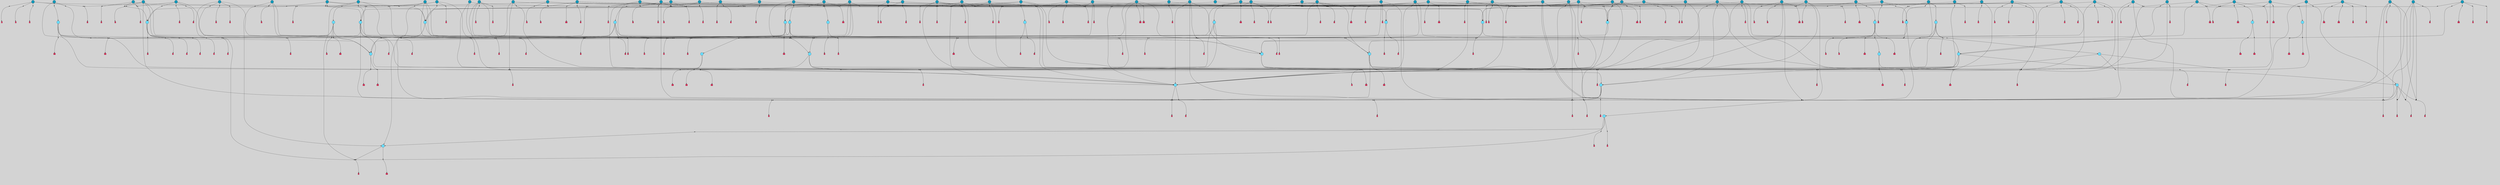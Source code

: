 // File exported with GEGELATI v1.3.1
// On the 2024-04-08 17:40:13
// With the File::TPGGraphDotExporter
digraph{
	graph[pad = "0.212, 0.055" bgcolor = lightgray]
	node[shape=circle style = filled label = ""]
		T3 [fillcolor="#66ddff"]
		T4 [fillcolor="#66ddff"]
		T7 [fillcolor="#66ddff"]
		T9 [fillcolor="#66ddff"]
		T11 [fillcolor="#66ddff"]
		T24 [fillcolor="#66ddff"]
		T27 [fillcolor="#66ddff"]
		T54 [fillcolor="#66ddff"]
		T95 [fillcolor="#66ddff"]
		T96 [fillcolor="#66ddff"]
		T111 [fillcolor="#66ddff"]
		T129 [fillcolor="#66ddff"]
		T131 [fillcolor="#66ddff"]
		T159 [fillcolor="#66ddff"]
		T160 [fillcolor="#66ddff"]
		T195 [fillcolor="#66ddff"]
		T212 [fillcolor="#66ddff"]
		T214 [fillcolor="#1199bb"]
		T242 [fillcolor="#66ddff"]
		T244 [fillcolor="#1199bb"]
		T261 [fillcolor="#1199bb"]
		T264 [fillcolor="#1199bb"]
		T280 [fillcolor="#1199bb"]
		T282 [fillcolor="#66ddff"]
		T286 [fillcolor="#1199bb"]
		T304 [fillcolor="#1199bb"]
		T318 [fillcolor="#66ddff"]
		T323 [fillcolor="#66ddff"]
		T324 [fillcolor="#66ddff"]
		T325 [fillcolor="#66ddff"]
		T326 [fillcolor="#1199bb"]
		T327 [fillcolor="#66ddff"]
		T328 [fillcolor="#66ddff"]
		T329 [fillcolor="#66ddff"]
		T330 [fillcolor="#1199bb"]
		T332 [fillcolor="#1199bb"]
		T342 [fillcolor="#1199bb"]
		T345 [fillcolor="#1199bb"]
		T347 [fillcolor="#1199bb"]
		T349 [fillcolor="#1199bb"]
		T366 [fillcolor="#1199bb"]
		T375 [fillcolor="#1199bb"]
		T377 [fillcolor="#1199bb"]
		T380 [fillcolor="#1199bb"]
		T391 [fillcolor="#1199bb"]
		T393 [fillcolor="#1199bb"]
		T394 [fillcolor="#1199bb"]
		T404 [fillcolor="#66ddff"]
		T406 [fillcolor="#1199bb"]
		T409 [fillcolor="#66ddff"]
		T410 [fillcolor="#66ddff"]
		T411 [fillcolor="#1199bb"]
		T412 [fillcolor="#66ddff"]
		T413 [fillcolor="#1199bb"]
		T414 [fillcolor="#1199bb"]
		T416 [fillcolor="#1199bb"]
		T417 [fillcolor="#1199bb"]
		T419 [fillcolor="#1199bb"]
		T421 [fillcolor="#1199bb"]
		T422 [fillcolor="#1199bb"]
		T425 [fillcolor="#1199bb"]
		T427 [fillcolor="#1199bb"]
		T428 [fillcolor="#1199bb"]
		T429 [fillcolor="#1199bb"]
		T430 [fillcolor="#1199bb"]
		T431 [fillcolor="#1199bb"]
		T432 [fillcolor="#1199bb"]
		T433 [fillcolor="#1199bb"]
		T434 [fillcolor="#66ddff"]
		T435 [fillcolor="#1199bb"]
		T437 [fillcolor="#1199bb"]
		T438 [fillcolor="#1199bb"]
		T439 [fillcolor="#1199bb"]
		T440 [fillcolor="#1199bb"]
		T441 [fillcolor="#1199bb"]
		T445 [fillcolor="#1199bb"]
		T448 [fillcolor="#1199bb"]
		T449 [fillcolor="#1199bb"]
		T451 [fillcolor="#1199bb"]
		T452 [fillcolor="#1199bb"]
		T455 [fillcolor="#1199bb"]
		T456 [fillcolor="#1199bb"]
		T457 [fillcolor="#1199bb"]
		T458 [fillcolor="#1199bb"]
		T465 [fillcolor="#1199bb"]
		T466 [fillcolor="#1199bb"]
		T467 [fillcolor="#1199bb"]
		T468 [fillcolor="#1199bb"]
		T469 [fillcolor="#66ddff"]
		T470 [fillcolor="#1199bb"]
		T471 [fillcolor="#1199bb"]
		T473 [fillcolor="#1199bb"]
		T474 [fillcolor="#1199bb"]
		T475 [fillcolor="#1199bb"]
		T476 [fillcolor="#1199bb"]
		T477 [fillcolor="#1199bb"]
		T478 [fillcolor="#1199bb"]
		T479 [fillcolor="#1199bb"]
		T480 [fillcolor="#1199bb"]
		T481 [fillcolor="#1199bb"]
		T482 [fillcolor="#1199bb"]
		T483 [fillcolor="#1199bb"]
		T484 [fillcolor="#1199bb"]
		T485 [fillcolor="#1199bb"]
		T486 [fillcolor="#1199bb"]
		T487 [fillcolor="#1199bb"]
		T488 [fillcolor="#1199bb"]
		P3918 [fillcolor="#cccccc" shape=point] //6|
		I3918 [shape=box style=invis label="6|1&2|6#1|7&#92;n10|7&2|0#1|5&#92;n9|4&0|1#2|2&#92;n8|6&0|0#1|0&#92;n"]
		P3918 -> I3918[style=invis]
		A3040 [fillcolor="#ff3366" shape=box margin=0.03 width=0 height=0 label="3"]
		T3 -> P3918 -> A3040
		P3919 [fillcolor="#cccccc" shape=point] //3|
		I3919 [shape=box style=invis label="7|6&2|4#0|2&#92;n10|3&2|7#1|4&#92;n11|6&0|4#0|1&#92;n7|1&0|0#2|6&#92;n7|6&0|3#2|6&#92;n4|0&2|6#0|1&#92;n4|4&2|5#0|2&#92;n4|6&0|4#2|7&#92;n10|0&2|3#1|5&#92;n2|6&0|5#0|2&#92;n1|0&2|3#0|7&#92;n1|6&2|0#0|5&#92;n6|2&0|1#0|7&#92;n9|2&0|3#2|7&#92;n5|3&0|6#0|6&#92;n1|7&2|5#2|3&#92;n8|1&2|7#0|6&#92;n1|0&2|5#2|1&#92;n7|1&2|2#2|5&#92;n7|4&2|6#0|3&#92;n"]
		P3919 -> I3919[style=invis]
		A3041 [fillcolor="#ff3366" shape=box margin=0.03 width=0 height=0 label="4"]
		T3 -> P3919 -> A3041
		P3920 [fillcolor="#cccccc" shape=point] //7|
		I3920 [shape=box style=invis label="0|2&2|4#2|6&#92;n5|3&0|6#0|1&#92;n4|7&2|6#0|5&#92;n7|6&0|7#0|5&#92;n10|7&2|2#1|1&#92;n"]
		P3920 -> I3920[style=invis]
		A3042 [fillcolor="#ff3366" shape=box margin=0.03 width=0 height=0 label="4"]
		T4 -> P3920 -> A3042
		P3921 [fillcolor="#cccccc" shape=point] //0|
		I3921 [shape=box style=invis label="2|5&0|1#0|6&#92;n6|1&2|2#2|7&#92;n8|0&0|3#1|4&#92;n4|3&2|5#2|4&#92;n8|1&2|4#0|0&#92;n6|6&0|1#2|6&#92;n11|7&2|4#2|5&#92;n6|2&2|4#0|2&#92;n8|5&2|4#2|4&#92;n2|1&2|1#2|2&#92;n2|7&2|5#2|6&#92;n9|7&0|5#0|4&#92;n1|2&0|5#2|6&#92;n4|2&2|3#2|7&#92;n3|3&2|1#0|2&#92;n"]
		P3921 -> I3921[style=invis]
		A3043 [fillcolor="#ff3366" shape=box margin=0.03 width=0 height=0 label="5"]
		T4 -> P3921 -> A3043
		P3922 [fillcolor="#cccccc" shape=point] //-3|
		I3922 [shape=box style=invis label="1|6&2|7#0|7&#92;n10|2&0|7#1|3&#92;n9|6&2|7#2|2&#92;n5|3&0|7#0|7&#92;n1|6&2|3#0|0&#92;n2|3&2|3#2|2&#92;n5|1&2|6#0|6&#92;n"]
		P3922 -> I3922[style=invis]
		A3044 [fillcolor="#ff3366" shape=box margin=0.03 width=0 height=0 label="7"]
		T7 -> P3922 -> A3044
		P3923 [fillcolor="#cccccc" shape=point] //5|
		I3923 [shape=box style=invis label="0|5&2|3#0|1&#92;n0|6&2|1#2|4&#92;n6|2&2|6#0|7&#92;n7|4&0|3#0|1&#92;n5|4&0|7#1|6&#92;n9|1&0|5#2|2&#92;n6|3&2|3#1|7&#92;n11|7&2|4#1|6&#92;n2|5&0|1#0|0&#92;n4|7&0|0#0|2&#92;n6|2&0|6#0|0&#92;n2|1&2|6#2|4&#92;n10|0&2|0#1|0&#92;n6|6&2|4#0|6&#92;n"]
		P3923 -> I3923[style=invis]
		A3045 [fillcolor="#ff3366" shape=box margin=0.03 width=0 height=0 label="8"]
		T7 -> P3923 -> A3045
		P3924 [fillcolor="#cccccc" shape=point] //-6|
		I3924 [shape=box style=invis label="11|1&0|7#2|0&#92;n10|4&0|1#1|0&#92;n4|3&2|4#2|1&#92;n0|5&2|0#0|0&#92;n6|1&0|0#0|3&#92;n8|2&2|0#0|4&#92;n11|4&2|0#1|6&#92;n7|0&2|6#2|3&#92;n5|3&2|6#2|0&#92;n2|0&2|0#0|4&#92;n"]
		P3924 -> I3924[style=invis]
		A3046 [fillcolor="#ff3366" shape=box margin=0.03 width=0 height=0 label="9"]
		T9 -> P3924 -> A3046
		P3925 [fillcolor="#cccccc" shape=point] //2|
		I3925 [shape=box style=invis label="6|3&2|7#1|4&#92;n8|6&0|0#2|5&#92;n2|1&0|2#0|3&#92;n8|7&0|6#0|4&#92;n2|1&2|0#0|1&#92;n0|0&2|2#2|3&#92;n6|6&0|7#2|1&#92;n6|1&0|7#2|6&#92;n5|4&2|7#0|4&#92;n0|3&0|4#2|0&#92;n11|0&2|0#2|5&#92;n4|5&2|5#2|4&#92;n5|7&0|6#0|4&#92;n9|7&2|5#0|3&#92;n5|4&2|1#0|3&#92;n5|3&0|1#1|7&#92;n0|4&0|3#2|5&#92;n"]
		P3925 -> I3925[style=invis]
		A3047 [fillcolor="#ff3366" shape=box margin=0.03 width=0 height=0 label="10"]
		T9 -> P3925 -> A3047
		P3926 [fillcolor="#cccccc" shape=point] //6|
		I3926 [shape=box style=invis label="3|0&2|7#2|2&#92;n3|2&0|4#2|5&#92;n5|1&0|2#1|0&#92;n8|7&0|1#2|0&#92;n8|5&0|3#0|6&#92;n0|2&0|2#2|3&#92;n1|5&2|5#0|5&#92;n5|6&0|6#0|7&#92;n6|7&0|0#2|6&#92;n1|2&2|3#0|0&#92;n7|7&2|3#0|4&#92;n0|7&2|7#0|6&#92;n1|0&2|2#2|7&#92;n4|4&0|1#0|0&#92;n"]
		P3926 -> I3926[style=invis]
		A3048 [fillcolor="#ff3366" shape=box margin=0.03 width=0 height=0 label="11"]
		T11 -> P3926 -> A3048
		P3927 [fillcolor="#cccccc" shape=point] //-4|
		I3927 [shape=box style=invis label="4|1&0|4#2|6&#92;n1|2&2|2#2|0&#92;n1|2&2|0#0|6&#92;n8|4&2|3#2|5&#92;n5|5&2|1#1|0&#92;n"]
		P3927 -> I3927[style=invis]
		A3049 [fillcolor="#ff3366" shape=box margin=0.03 width=0 height=0 label="12"]
		T11 -> P3927 -> A3049
		P3928 [fillcolor="#cccccc" shape=point] //-3|
		I3928 [shape=box style=invis label="8|1&2|3#0|5&#92;n0|6&0|5#0|5&#92;n3|7&2|1#0|6&#92;n3|5&0|1#0|0&#92;n9|5&2|0#0|4&#92;n3|5&0|2#0|3&#92;n10|6&2|4#1|0&#92;n9|4&2|7#2|6&#92;n1|7&2|5#2|2&#92;n"]
		P3928 -> I3928[style=invis]
		A3050 [fillcolor="#ff3366" shape=box margin=0.03 width=0 height=0 label="5"]
		T4 -> P3928 -> A3050
		P3929 [fillcolor="#cccccc" shape=point] //1|
		I3929 [shape=box style=invis label="5|1&0|6#2|7&#92;n2|4&0|4#2|2&#92;n0|6&0|5#0|4&#92;n10|6&2|5#1|6&#92;n9|3&0|1#1|7&#92;n10|3&2|2#1|0&#92;n5|0&0|0#2|1&#92;n11|3&2|3#1|5&#92;n10|3&0|1#1|0&#92;n2|4&0|1#0|1&#92;n0|2&0|3#2|4&#92;n9|2&2|1#2|5&#92;n11|7&2|6#2|6&#92;n"]
		P3929 -> I3929[style=invis]
		T24 -> P3929 -> T7
		P3930 [fillcolor="#cccccc" shape=point] //5|
		I3930 [shape=box style=invis label="3|0&2|0#0|1&#92;n3|0&0|7#0|1&#92;n5|3&0|2#2|6&#92;n4|4&2|4#2|6&#92;n11|2&0|7#1|6&#92;n2|7&2|2#2|5&#92;n9|3&2|6#2|7&#92;n7|7&0|0#0|4&#92;n6|1&2|4#2|3&#92;n5|4&2|0#1|6&#92;n1|3&0|7#0|4&#92;n"]
		P3930 -> I3930[style=invis]
		A3051 [fillcolor="#ff3366" shape=box margin=0.03 width=0 height=0 label="7"]
		T24 -> P3930 -> A3051
		P3931 [fillcolor="#cccccc" shape=point] //-2|
		I3931 [shape=box style=invis label="4|1&0|4#0|3&#92;n4|2&0|5#2|0&#92;n5|5&2|6#0|5&#92;n1|4&0|1#0|2&#92;n6|3&2|7#1|5&#92;n0|4&2|0#0|3&#92;n8|5&2|5#1|2&#92;n10|7&2|7#1|1&#92;n3|4&0|0#2|1&#92;n3|6&2|5#2|5&#92;n8|3&0|1#0|7&#92;n10|0&2|7#1|3&#92;n4|1&2|4#0|1&#92;n9|3&2|0#0|4&#92;n3|6&2|0#0|4&#92;n1|2&0|6#2|1&#92;n4|0&2|1#2|2&#92;n"]
		P3931 -> I3931[style=invis]
		A3052 [fillcolor="#ff3366" shape=box margin=0.03 width=0 height=0 label="14"]
		T24 -> P3931 -> A3052
		P3932 [fillcolor="#cccccc" shape=point] //2|
		I3932 [shape=box style=invis label="9|1&2|3#0|1&#92;n5|2&2|0#2|4&#92;n3|6&2|5#2|7&#92;n7|0&2|5#0|4&#92;n1|2&0|3#0|5&#92;n7|3&2|7#0|0&#92;n"]
		P3932 -> I3932[style=invis]
		A3053 [fillcolor="#ff3366" shape=box margin=0.03 width=0 height=0 label="2"]
		T27 -> P3932 -> A3053
		P3933 [fillcolor="#cccccc" shape=point] //-6|
		I3933 [shape=box style=invis label="7|5&0|4#0|4&#92;n11|0&2|5#2|1&#92;n"]
		P3933 -> I3933[style=invis]
		A3054 [fillcolor="#ff3366" shape=box margin=0.03 width=0 height=0 label="3"]
		T27 -> P3933 -> A3054
		T27 -> P3919
		T27 -> P3921
		P3934 [fillcolor="#cccccc" shape=point] //0|
		I3934 [shape=box style=invis label="4|0&0|3#2|7&#92;n10|2&0|3#1|7&#92;n3|5&0|2#0|3&#92;n4|5&0|0#2|1&#92;n10|7&2|0#1|2&#92;n5|3&2|3#1|6&#92;n9|5&2|0#0|4&#92;n5|4&2|7#0|2&#92;n10|3&2|7#1|4&#92;n7|2&0|1#2|6&#92;n8|6&0|5#0|5&#92;n8|7&2|3#0|5&#92;n2|6&2|4#0|0&#92;n"]
		P3934 -> I3934[style=invis]
		A3055 [fillcolor="#ff3366" shape=box margin=0.03 width=0 height=0 label="5"]
		T27 -> P3934 -> A3055
		P3935 [fillcolor="#cccccc" shape=point] //8|
		I3935 [shape=box style=invis label="9|0&0|1#2|0&#92;n10|1&2|5#1|4&#92;n8|2&2|6#0|4&#92;n2|4&2|5#2|3&#92;n4|2&2|2#0|2&#92;n7|5&0|2#0|0&#92;n8|2&2|1#1|3&#92;n8|7&0|7#2|1&#92;n1|1&0|0#0|7&#92;n5|6&2|5#1|0&#92;n6|6&2|5#0|0&#92;n11|4&0|3#2|6&#92;n4|2&2|4#0|7&#92;n5|6&0|1#2|0&#92;n11|3&0|2#0|7&#92;n"]
		P3935 -> I3935[style=invis]
		A3056 [fillcolor="#ff3366" shape=box margin=0.03 width=0 height=0 label="6"]
		T54 -> P3935 -> A3056
		T54 -> P3930
		P3936 [fillcolor="#cccccc" shape=point] //-10|
		I3936 [shape=box style=invis label="3|6&0|0#0|4&#92;n4|1&2|4#0|1&#92;n5|1&0|1#0|4&#92;n5|5&2|6#0|5&#92;n6|5&0|6#0|3&#92;n11|1&2|0#0|1&#92;n0|7&2|0#0|3&#92;n1|2&0|6#0|1&#92;n8|0&0|4#2|0&#92;n0|4&0|7#2|7&#92;n7|0&2|7#1|3&#92;n3|1&0|5#2|5&#92;n5|1&0|4#0|3&#92;n2|2&0|2#0|0&#92;n8|3&0|1#0|7&#92;n3|0&0|3#0|5&#92;n7|2&0|5#2|0&#92;n6|3&2|7#1|5&#92;n4|7&2|7#2|1&#92;n"]
		P3936 -> I3936[style=invis]
		A3057 [fillcolor="#ff3366" shape=box margin=0.03 width=0 height=0 label="14"]
		T54 -> P3936 -> A3057
		T54 -> P3923
		P3937 [fillcolor="#cccccc" shape=point] //4|
		I3937 [shape=box style=invis label="4|3&0|6#0|3&#92;n5|7&2|3#2|2&#92;n5|6&0|7#1|2&#92;n1|4&2|6#0|3&#92;n8|4&2|1#2|5&#92;n9|5&2|4#1|4&#92;n2|4&0|5#0|7&#92;n10|0&0|6#1|3&#92;n3|0&0|6#0|2&#92;n2|7&2|7#2|6&#92;n5|2&0|5#1|5&#92;n10|4&2|5#1|7&#92;n4|0&0|4#2|4&#92;n11|1&0|4#2|6&#92;n10|6&2|0#1|4&#92;n9|7&0|3#1|4&#92;n4|5&2|7#0|6&#92;n11|5&2|6#2|3&#92;n0|3&0|5#0|1&#92;n"]
		P3937 -> I3937[style=invis]
		A3058 [fillcolor="#ff3366" shape=box margin=0.03 width=0 height=0 label="13"]
		T95 -> P3937 -> A3058
		P3938 [fillcolor="#cccccc" shape=point] //8|
		I3938 [shape=box style=invis label="9|7&0|5#2|5&#92;n3|3&2|3#0|2&#92;n9|5&2|2#1|0&#92;n2|3&0|6#0|3&#92;n4|4&2|5#2|7&#92;n11|3&2|0#1|5&#92;n6|6&2|1#2|2&#92;n4|6&0|1#2|2&#92;n2|5&2|7#2|2&#92;n7|7&2|2#2|3&#92;n6|5&0|3#2|6&#92;n6|7&0|6#0|2&#92;n"]
		P3938 -> I3938[style=invis]
		A3059 [fillcolor="#ff3366" shape=box margin=0.03 width=0 height=0 label="14"]
		T95 -> P3938 -> A3059
		P3939 [fillcolor="#cccccc" shape=point] //2|
		I3939 [shape=box style=invis label="4|1&0|4#2|6&#92;n5|5&2|1#1|0&#92;n1|0&2|0#0|6&#92;n8|4&2|3#2|5&#92;n"]
		P3939 -> I3939[style=invis]
		T95 -> P3939 -> T11
		P3940 [fillcolor="#cccccc" shape=point] //-9|
		I3940 [shape=box style=invis label="2|0&2|0#2|1&#92;n4|4&2|4#2|6&#92;n9|1&0|3#1|7&#92;n5|3&0|2#2|6&#92;n2|7&2|2#2|5&#92;n5|4&2|0#1|6&#92;n3|0&0|7#0|1&#92;n1|3&0|7#0|4&#92;n11|6&2|2#0|7&#92;n7|7&0|0#0|4&#92;n11|0&0|7#1|6&#92;n9|3&2|6#2|7&#92;n"]
		P3940 -> I3940[style=invis]
		A3060 [fillcolor="#ff3366" shape=box margin=0.03 width=0 height=0 label="7"]
		T95 -> P3940 -> A3060
		P3941 [fillcolor="#cccccc" shape=point] //-8|
		I3941 [shape=box style=invis label="7|5&0|4#2|4&#92;n"]
		P3941 -> I3941[style=invis]
		A3061 [fillcolor="#ff3366" shape=box margin=0.03 width=0 height=0 label="3"]
		T95 -> P3941 -> A3061
		P3942 [fillcolor="#cccccc" shape=point] //6|
		I3942 [shape=box style=invis label="0|5&2|3#0|1&#92;n0|6&2|1#2|4&#92;n9|1&0|5#2|2&#92;n7|4&0|3#0|1&#92;n5|4&0|7#1|6&#92;n2|5&0|1#0|0&#92;n6|3&2|3#1|7&#92;n11|7&2|4#1|6&#92;n6|2&2|6#0|1&#92;n4|7&0|0#0|2&#92;n6|2&0|6#0|0&#92;n9|1&2|6#2|4&#92;n10|0&2|0#1|0&#92;n6|6&2|4#0|6&#92;n"]
		P3942 -> I3942[style=invis]
		A3062 [fillcolor="#ff3366" shape=box margin=0.03 width=0 height=0 label="8"]
		T96 -> P3942 -> A3062
		P3943 [fillcolor="#cccccc" shape=point] //5|
		I3943 [shape=box style=invis label="10|4&0|1#1|0&#92;n4|3&2|4#2|1&#92;n2|0&2|0#0|4&#92;n6|1&0|0#0|3&#92;n8|2&2|0#0|4&#92;n0|0&0|0#0|0&#92;n11|4&2|0#1|6&#92;n7|0&2|6#2|3&#92;n5|3&2|6#2|0&#92;n0|0&2|0#0|0&#92;n"]
		P3943 -> I3943[style=invis]
		A3063 [fillcolor="#ff3366" shape=box margin=0.03 width=0 height=0 label="9"]
		T96 -> P3943 -> A3063
		T96 -> P3918
		P3944 [fillcolor="#cccccc" shape=point] //1|
		I3944 [shape=box style=invis label="5|4&0|7#1|6&#92;n0|6&2|1#2|4&#92;n7|4&0|3#0|1&#92;n0|5&2|3#0|1&#92;n9|1&0|5#2|2&#92;n6|3&2|3#1|7&#92;n11|7&2|4#1|6&#92;n2|5&0|1#0|0&#92;n7|5&2|3#1|1&#92;n4|7&0|0#0|2&#92;n6|2&0|6#0|0&#92;n2|1&2|6#2|4&#92;n10|0&2|7#1|0&#92;n6|6&2|4#0|6&#92;n"]
		P3944 -> I3944[style=invis]
		A3064 [fillcolor="#ff3366" shape=box margin=0.03 width=0 height=0 label="8"]
		T96 -> P3944 -> A3064
		T96 -> P3928
		P3945 [fillcolor="#cccccc" shape=point] //-5|
		I3945 [shape=box style=invis label="0|0&2|3#0|2&#92;n10|5&0|6#1|3&#92;n7|3&0|6#2|3&#92;n3|4&0|6#0|6&#92;n10|5&0|2#1|1&#92;n5|0&0|1#0|3&#92;n6|6&2|5#1|5&#92;n7|4&0|2#1|7&#92;n5|7&0|1#2|5&#92;n1|5&0|0#0|3&#92;n7|5&2|1#2|6&#92;n9|0&0|2#0|0&#92;n4|0&2|4#0|0&#92;n4|6&0|0#2|3&#92;n3|1&0|6#2|5&#92;n7|7&2|1#2|3&#92;n9|4&2|2#0|6&#92;n"]
		P3945 -> I3945[style=invis]
		T111 -> P3945 -> T9
		P3946 [fillcolor="#cccccc" shape=point] //7|
		I3946 [shape=box style=invis label="7|4&2|1#2|0&#92;n4|1&2|4#2|3&#92;n5|0&2|0#2|2&#92;n6|1&2|4#2|6&#92;n"]
		P3946 -> I3946[style=invis]
		A3065 [fillcolor="#ff3366" shape=box margin=0.03 width=0 height=0 label="9"]
		T111 -> P3946 -> A3065
		P3947 [fillcolor="#cccccc" shape=point] //2|
		I3947 [shape=box style=invis label="3|0&2|0#0|1&#92;n11|2&0|7#1|6&#92;n8|7&2|4#0|5&#92;n5|3&0|2#2|6&#92;n4|4&2|4#2|6&#92;n3|0&0|7#0|1&#92;n2|7&2|2#2|5&#92;n9|3&2|6#2|7&#92;n7|7&0|0#0|4&#92;n6|1&2|4#1|3&#92;n5|4&2|0#1|6&#92;n1|3&0|7#0|4&#92;n"]
		P3947 -> I3947[style=invis]
		A3066 [fillcolor="#ff3366" shape=box margin=0.03 width=0 height=0 label="7"]
		T111 -> P3947 -> A3066
		T111 -> P3924
		T129 -> P3935
		T129 -> P3930
		P3948 [fillcolor="#cccccc" shape=point] //10|
		I3948 [shape=box style=invis label="4|5&2|7#2|1&#92;n1|7&2|3#0|6&#92;n3|5&2|2#0|3&#92;n10|3&0|7#1|4&#92;n7|1&0|4#2|6&#92;n10|2&0|3#1|7&#92;n9|5&2|0#0|4&#92;n4|0&0|3#2|7&#92;n11|4&2|6#1|2&#92;n5|4&2|7#0|2&#92;n2|6&2|4#0|0&#92;n6|5&0|7#2|1&#92;n5|3&2|3#1|6&#92;n10|7&2|0#1|2&#92;n"]
		P3948 -> I3948[style=invis]
		A3067 [fillcolor="#ff3366" shape=box margin=0.03 width=0 height=0 label="5"]
		T129 -> P3948 -> A3067
		P3949 [fillcolor="#cccccc" shape=point] //5|
		I3949 [shape=box style=invis label="9|4&2|3#1|3&#92;n0|4&2|4#0|5&#92;n6|1&2|6#2|5&#92;n4|0&0|5#2|0&#92;n"]
		P3949 -> I3949[style=invis]
		A3068 [fillcolor="#ff3366" shape=box margin=0.03 width=0 height=0 label="7"]
		T129 -> P3949 -> A3068
		P3950 [fillcolor="#cccccc" shape=point] //6|
		I3950 [shape=box style=invis label="9|4&2|7#0|6&#92;n8|4&0|1#1|0&#92;n1|3&0|0#2|1&#92;n2|4&0|6#2|2&#92;n5|1&2|5#0|7&#92;n3|0&0|3#2|6&#92;n2|2&2|6#0|2&#92;n8|4&0|4#2|2&#92;n5|1&2|4#0|3&#92;n9|4&0|6#0|6&#92;n5|0&2|2#1|5&#92;n11|7&0|0#1|1&#92;n0|4&0|3#0|3&#92;n7|7&2|4#2|5&#92;n1|5&0|1#2|1&#92;n"]
		P3950 -> I3950[style=invis]
		A3069 [fillcolor="#ff3366" shape=box margin=0.03 width=0 height=0 label="1"]
		T129 -> P3950 -> A3069
		P3951 [fillcolor="#cccccc" shape=point] //6|
		I3951 [shape=box style=invis label="10|4&2|6#1|2&#92;n8|4&0|1#1|0&#92;n0|4&2|6#0|0&#92;n8|4&2|5#2|1&#92;n7|5&2|5#1|0&#92;n3|6&0|6#2|2&#92;n1|7&0|7#0|5&#92;n2|0&0|7#2|4&#92;n2|6&2|2#0|0&#92;n0|7&2|7#0|7&#92;n11|6&0|4#2|2&#92;n5|5&0|0#0|1&#92;n10|1&0|0#1|0&#92;n7|3&0|1#2|5&#92;n9|2&2|7#1|5&#92;n9|4&2|6#2|7&#92;n1|6&2|4#2|2&#92;n3|3&2|2#0|7&#92;n1|6&2|0#0|0&#92;n6|4&2|6#1|0&#92;n"]
		P3951 -> I3951[style=invis]
		A3070 [fillcolor="#ff3366" shape=box margin=0.03 width=0 height=0 label="1"]
		T131 -> P3951 -> A3070
		P3952 [fillcolor="#cccccc" shape=point] //9|
		I3952 [shape=box style=invis label="11|0&2|0#1|1&#92;n3|6&0|6#0|0&#92;n1|4&0|0#2|4&#92;n7|5&2|2#1|3&#92;n11|7&2|6#1|7&#92;n5|2&0|6#1|5&#92;n9|5&0|6#0|3&#92;n2|2&2|7#0|5&#92;n9|3&2|2#2|0&#92;n11|0&2|7#0|1&#92;n1|1&2|0#0|1&#92;n6|6&0|6#1|2&#92;n9|7&0|1#0|3&#92;n2|0&2|4#2|5&#92;n2|4&2|2#0|0&#92;n6|1&2|1#1|7&#92;n10|7&2|5#1|6&#92;n11|5&2|7#2|4&#92;n"]
		P3952 -> I3952[style=invis]
		A3071 [fillcolor="#ff3366" shape=box margin=0.03 width=0 height=0 label="1"]
		T131 -> P3952 -> A3071
		T131 -> P3933
		P3953 [fillcolor="#cccccc" shape=point] //5|
		I3953 [shape=box style=invis label="3|0&0|0#0|1&#92;n5|6&0|4#0|3&#92;n4|4&2|4#2|6&#92;n11|2&0|7#1|6&#92;n2|7&2|2#2|5&#92;n9|3&2|6#2|7&#92;n7|7&0|0#0|4&#92;n6|1&2|4#2|3&#92;n5|4&2|0#1|6&#92;n5|3&0|2#2|6&#92;n1|3&0|7#0|4&#92;n"]
		P3953 -> I3953[style=invis]
		A3072 [fillcolor="#ff3366" shape=box margin=0.03 width=0 height=0 label="7"]
		T131 -> P3953 -> A3072
		T131 -> P3949
		P3954 [fillcolor="#cccccc" shape=point] //7|
		I3954 [shape=box style=invis label="7|0&2|1#2|0&#92;n9|7&2|1#1|7&#92;n8|2&0|1#1|0&#92;n6|6&0|2#1|1&#92;n2|2&0|5#0|0&#92;n5|7&0|0#2|1&#92;n5|1&2|5#1|5&#92;n4|7&2|4#2|3&#92;n10|5&2|2#1|5&#92;n1|3&2|2#2|0&#92;n10|2&2|6#1|5&#92;n"]
		P3954 -> I3954[style=invis]
		A3073 [fillcolor="#ff3366" shape=box margin=0.03 width=0 height=0 label="1"]
		T159 -> P3954 -> A3073
		P3955 [fillcolor="#cccccc" shape=point] //7|
		I3955 [shape=box style=invis label="7|4&2|7#0|4&#92;n4|6&0|1#2|5&#92;n2|1&2|3#0|0&#92;n4|3&2|0#0|1&#92;n0|0&2|7#2|7&#92;n7|7&0|5#2|3&#92;n5|0&2|1#2|2&#92;n10|0&0|4#1|2&#92;n4|4&0|7#0|0&#92;n6|7&0|2#0|1&#92;n1|4&2|5#0|4&#92;n"]
		P3955 -> I3955[style=invis]
		A3074 [fillcolor="#ff3366" shape=box margin=0.03 width=0 height=0 label="0"]
		T159 -> P3955 -> A3074
		P3956 [fillcolor="#cccccc" shape=point] //5|
		I3956 [shape=box style=invis label="0|5&2|3#0|1&#92;n0|6&2|1#2|4&#92;n6|2&2|6#0|7&#92;n9|0&2|7#1|1&#92;n7|4&0|3#0|1&#92;n11|7&2|4#1|6&#92;n9|1&0|5#2|2&#92;n5|4&0|7#1|6&#92;n2|5&0|1#0|0&#92;n4|7&0|0#0|2&#92;n6|2&0|6#0|0&#92;n2|1&2|6#2|4&#92;n10|0&0|0#1|0&#92;n6|6&2|4#0|6&#92;n"]
		P3956 -> I3956[style=invis]
		T159 -> P3956 -> T129
		T160 -> P3937
		T160 -> P3940
		P3957 [fillcolor="#cccccc" shape=point] //5|
		I3957 [shape=box style=invis label="6|0&2|7#2|7&#92;n3|6&2|6#2|6&#92;n6|3&0|5#1|2&#92;n"]
		P3957 -> I3957[style=invis]
		A3075 [fillcolor="#ff3366" shape=box margin=0.03 width=0 height=0 label="3"]
		T160 -> P3957 -> A3075
		P3958 [fillcolor="#cccccc" shape=point] //-2|
		I3958 [shape=box style=invis label="11|7&2|0#1|7&#92;n4|3&0|1#2|5&#92;n0|4&2|4#2|7&#92;n1|6&0|0#0|4&#92;n4|0&0|0#0|5&#92;n0|6&2|3#2|0&#92;n9|6&2|5#1|3&#92;n0|7&2|1#2|5&#92;n4|4&0|5#0|1&#92;n10|4&0|0#1|0&#92;n"]
		P3958 -> I3958[style=invis]
		A3076 [fillcolor="#ff3366" shape=box margin=0.03 width=0 height=0 label="12"]
		T160 -> P3958 -> A3076
		T160 -> P3930
		P3959 [fillcolor="#cccccc" shape=point] //5|
		I3959 [shape=box style=invis label="3|0&2|0#2|1&#92;n3|0&0|7#0|1&#92;n5|3&0|2#2|6&#92;n4|4&2|4#2|6&#92;n5|4&2|0#1|6&#92;n2|7&2|2#2|5&#92;n1|3&0|7#0|4&#92;n11|6&2|2#0|7&#92;n7|7&0|0#0|4&#92;n6|1&2|4#2|3&#92;n11|0&0|7#1|6&#92;n9|3&2|6#2|7&#92;n"]
		P3959 -> I3959[style=invis]
		A3077 [fillcolor="#ff3366" shape=box margin=0.03 width=0 height=0 label="7"]
		T195 -> P3959 -> A3077
		P3960 [fillcolor="#cccccc" shape=point] //4|
		I3960 [shape=box style=invis label="7|1&0|6#0|1&#92;n6|7&2|7#1|7&#92;n10|1&2|1#1|1&#92;n9|6&2|2#1|4&#92;n4|7&0|4#2|2&#92;n9|6&0|5#1|1&#92;n10|0&2|6#1|6&#92;n5|1&0|1#2|3&#92;n10|1&0|5#1|0&#92;n3|4&2|3#0|0&#92;n8|2&0|5#2|4&#92;n1|6&2|0#0|0&#92;n2|3&0|1#2|6&#92;n5|2&2|2#1|6&#92;n2|2&0|1#2|1&#92;n3|1&2|7#0|3&#92;n6|7&2|3#0|4&#92;n"]
		P3960 -> I3960[style=invis]
		A3078 [fillcolor="#ff3366" shape=box margin=0.03 width=0 height=0 label="10"]
		T195 -> P3960 -> A3078
		P3961 [fillcolor="#cccccc" shape=point] //-4|
		I3961 [shape=box style=invis label="0|4&0|0#2|7&#92;n8|5&2|4#2|4&#92;n4|3&2|5#2|4&#92;n11|7&2|2#2|5&#92;n6|5&2|2#2|7&#92;n3|2&0|7#0|7&#92;n3|3&2|1#0|3&#92;n2|6&0|3#2|5&#92;n0|1&2|6#2|2&#92;n8|2&0|0#1|6&#92;n0|7&0|5#0|4&#92;n9|5&0|3#2|7&#92;n2|7&2|5#2|6&#92;n9|0&2|0#0|1&#92;n1|2&2|4#0|2&#92;n"]
		P3961 -> I3961[style=invis]
		T195 -> P3961 -> T27
		T195 -> P3955
		P3962 [fillcolor="#cccccc" shape=point] //6|
		I3962 [shape=box style=invis label="9|4&2|7#0|6&#92;n8|4&0|1#1|0&#92;n1|3&0|0#2|1&#92;n2|4&0|6#2|2&#92;n5|1&2|5#0|7&#92;n3|0&0|3#2|6&#92;n2|2&2|6#0|2&#92;n8|4&0|4#2|2&#92;n5|1&2|4#0|3&#92;n9|4&0|6#0|6&#92;n5|0&2|2#1|5&#92;n11|7&0|0#1|1&#92;n0|4&0|3#0|3&#92;n7|7&2|4#2|5&#92;n1|5&0|1#2|1&#92;n"]
		P3962 -> I3962[style=invis]
		A3079 [fillcolor="#ff3366" shape=box margin=0.03 width=0 height=0 label="1"]
		T212 -> P3962 -> A3079
		P3963 [fillcolor="#cccccc" shape=point] //5|
		I3963 [shape=box style=invis label="9|4&2|3#1|3&#92;n0|4&2|4#0|5&#92;n6|1&2|6#2|5&#92;n4|0&0|5#2|0&#92;n"]
		P3963 -> I3963[style=invis]
		A3080 [fillcolor="#ff3366" shape=box margin=0.03 width=0 height=0 label="7"]
		T212 -> P3963 -> A3080
		P3964 [fillcolor="#cccccc" shape=point] //5|
		I3964 [shape=box style=invis label="3|0&2|0#0|1&#92;n3|0&0|7#0|1&#92;n5|3&0|2#2|6&#92;n4|4&2|4#2|6&#92;n11|2&0|7#1|6&#92;n2|7&2|2#2|5&#92;n9|3&2|6#2|7&#92;n7|7&0|0#0|4&#92;n6|1&2|4#2|3&#92;n5|4&2|0#1|6&#92;n1|3&0|7#0|4&#92;n"]
		P3964 -> I3964[style=invis]
		A3081 [fillcolor="#ff3366" shape=box margin=0.03 width=0 height=0 label="7"]
		T212 -> P3964 -> A3081
		P3965 [fillcolor="#cccccc" shape=point] //8|
		I3965 [shape=box style=invis label="9|0&0|1#2|0&#92;n10|1&2|5#1|4&#92;n8|2&2|6#0|4&#92;n2|4&2|5#2|3&#92;n4|2&2|2#0|2&#92;n7|5&0|2#0|0&#92;n8|2&2|1#1|3&#92;n8|7&0|7#2|1&#92;n1|1&0|0#0|7&#92;n5|6&2|5#1|0&#92;n6|6&2|5#0|0&#92;n11|4&0|3#2|6&#92;n4|2&2|4#0|7&#92;n5|6&0|1#2|0&#92;n11|3&0|2#0|7&#92;n"]
		P3965 -> I3965[style=invis]
		A3082 [fillcolor="#ff3366" shape=box margin=0.03 width=0 height=0 label="6"]
		T212 -> P3965 -> A3082
		P3966 [fillcolor="#cccccc" shape=point] //10|
		I3966 [shape=box style=invis label="4|5&2|7#2|1&#92;n1|7&2|3#0|6&#92;n3|5&2|2#0|3&#92;n10|3&0|7#1|4&#92;n7|1&0|4#2|6&#92;n10|2&0|3#1|7&#92;n9|5&2|0#0|4&#92;n4|0&0|3#2|7&#92;n11|4&2|6#1|2&#92;n5|4&2|7#0|2&#92;n2|6&2|4#0|0&#92;n6|5&0|7#2|1&#92;n5|3&2|3#1|6&#92;n10|7&2|0#1|2&#92;n"]
		P3966 -> I3966[style=invis]
		A3083 [fillcolor="#ff3366" shape=box margin=0.03 width=0 height=0 label="5"]
		T212 -> P3966 -> A3083
		P3967 [fillcolor="#cccccc" shape=point] //5|
		I3967 [shape=box style=invis label="9|4&2|3#1|3&#92;n0|4&2|4#0|5&#92;n6|1&2|6#2|5&#92;n4|0&0|5#2|0&#92;n"]
		P3967 -> I3967[style=invis]
		A3084 [fillcolor="#ff3366" shape=box margin=0.03 width=0 height=0 label="7"]
		T214 -> P3967 -> A3084
		P3968 [fillcolor="#cccccc" shape=point] //10|
		I3968 [shape=box style=invis label="4|5&2|7#2|1&#92;n1|7&2|3#0|6&#92;n3|5&2|2#0|3&#92;n10|3&0|7#1|4&#92;n7|1&0|4#2|6&#92;n10|2&0|3#1|7&#92;n9|5&2|0#0|4&#92;n4|0&0|3#2|7&#92;n11|4&2|6#1|2&#92;n5|4&2|7#0|2&#92;n2|6&2|4#0|0&#92;n6|5&0|7#2|1&#92;n5|3&2|3#1|6&#92;n10|7&2|0#1|2&#92;n"]
		P3968 -> I3968[style=invis]
		A3085 [fillcolor="#ff3366" shape=box margin=0.03 width=0 height=0 label="5"]
		T214 -> P3968 -> A3085
		P3969 [fillcolor="#cccccc" shape=point] //8|
		I3969 [shape=box style=invis label="9|0&0|1#2|0&#92;n10|1&2|5#1|4&#92;n8|2&2|6#0|4&#92;n2|4&2|5#2|3&#92;n4|2&2|2#0|2&#92;n7|5&0|2#0|0&#92;n8|2&2|1#1|3&#92;n8|7&0|7#2|1&#92;n1|1&0|0#0|7&#92;n5|6&2|5#1|0&#92;n6|6&2|5#0|0&#92;n11|4&0|3#2|6&#92;n4|2&2|4#0|7&#92;n5|6&0|1#2|0&#92;n11|3&0|2#0|7&#92;n"]
		P3969 -> I3969[style=invis]
		A3086 [fillcolor="#ff3366" shape=box margin=0.03 width=0 height=0 label="6"]
		T214 -> P3969 -> A3086
		P3970 [fillcolor="#cccccc" shape=point] //5|
		I3970 [shape=box style=invis label="3|0&2|0#0|1&#92;n3|0&0|7#0|1&#92;n5|3&0|2#2|6&#92;n4|4&2|4#2|6&#92;n11|2&0|7#1|6&#92;n2|7&2|2#2|5&#92;n9|3&2|6#2|7&#92;n7|7&0|0#0|4&#92;n6|1&2|4#2|3&#92;n5|4&2|0#1|6&#92;n1|3&0|7#0|4&#92;n"]
		P3970 -> I3970[style=invis]
		A3087 [fillcolor="#ff3366" shape=box margin=0.03 width=0 height=0 label="7"]
		T214 -> P3970 -> A3087
		P3971 [fillcolor="#cccccc" shape=point] //6|
		I3971 [shape=box style=invis label="9|4&2|7#0|6&#92;n8|4&0|1#1|0&#92;n1|3&0|0#2|1&#92;n2|4&0|6#2|2&#92;n5|1&2|5#0|7&#92;n3|0&0|3#2|6&#92;n2|2&2|6#0|2&#92;n8|4&0|4#2|2&#92;n5|1&2|4#0|3&#92;n9|4&0|6#0|6&#92;n5|0&2|2#1|5&#92;n11|7&0|0#1|1&#92;n0|4&0|3#0|3&#92;n7|7&2|4#2|5&#92;n1|5&0|1#2|1&#92;n"]
		P3971 -> I3971[style=invis]
		A3088 [fillcolor="#ff3366" shape=box margin=0.03 width=0 height=0 label="1"]
		T214 -> P3971 -> A3088
		P3972 [fillcolor="#cccccc" shape=point] //5|
		I3972 [shape=box style=invis label="1|6&2|7#0|7&#92;n9|2&2|7#2|2&#92;n10|2&0|7#1|3&#92;n5|3&0|7#0|7&#92;n7|0&2|7#2|2&#92;n1|6&2|3#0|0&#92;n2|3&2|3#2|2&#92;n"]
		P3972 -> I3972[style=invis]
		A3089 [fillcolor="#ff3366" shape=box margin=0.03 width=0 height=0 label="7"]
		T242 -> P3972 -> A3089
		P3973 [fillcolor="#cccccc" shape=point] //-8|
		I3973 [shape=box style=invis label="7|5&0|2#2|1&#92;n1|0&2|6#0|0&#92;n7|1&2|6#1|1&#92;n8|7&0|3#1|6&#92;n3|7&2|3#2|4&#92;n"]
		P3973 -> I3973[style=invis]
		A3090 [fillcolor="#ff3366" shape=box margin=0.03 width=0 height=0 label="2"]
		T242 -> P3973 -> A3090
		P3974 [fillcolor="#cccccc" shape=point] //-3|
		I3974 [shape=box style=invis label="1|1&2|1#0|1&#92;n1|4&0|0#2|4&#92;n11|0&2|3#0|2&#92;n11|6&0|4#0|1&#92;n5|2&0|6#1|5&#92;n3|7&2|6#2|7&#92;n7|7&0|1#2|1&#92;n9|5&2|2#2|0&#92;n6|5&2|6#1|4&#92;n0|7&0|5#2|4&#92;n8|1&0|0#2|3&#92;n0|5&0|3#0|5&#92;n2|0&2|4#0|5&#92;n7|5&2|7#1|3&#92;n8|3&0|0#1|2&#92;n"]
		P3974 -> I3974[style=invis]
		A3091 [fillcolor="#ff3366" shape=box margin=0.03 width=0 height=0 label="1"]
		T242 -> P3974 -> A3091
		P3975 [fillcolor="#cccccc" shape=point] //-9|
		I3975 [shape=box style=invis label="4|7&2|6#0|5&#92;n11|3&0|2#2|6&#92;n10|2&2|4#1|6&#92;n3|0&2|6#2|7&#92;n4|3&0|5#0|7&#92;n2|3&0|7#0|7&#92;n10|6&0|7#1|5&#92;n10|1&2|2#1|1&#92;n1|7&0|3#2|6&#92;n"]
		P3975 -> I3975[style=invis]
		A3092 [fillcolor="#ff3366" shape=box margin=0.03 width=0 height=0 label="4"]
		T244 -> P3975 -> A3092
		P3976 [fillcolor="#cccccc" shape=point] //7|
		I3976 [shape=box style=invis label="7|2&0|4#1|3&#92;n7|7&0|0#0|4&#92;n4|4&2|4#2|6&#92;n2|3&2|2#2|5&#92;n8|0&0|2#2|1&#92;n9|3&2|6#2|7&#92;n6|4&2|4#2|3&#92;n3|3&2|0#0|1&#92;n6|4&2|0#1|6&#92;n5|3&0|7#0|4&#92;n"]
		P3976 -> I3976[style=invis]
		A3093 [fillcolor="#ff3366" shape=box margin=0.03 width=0 height=0 label="7"]
		T244 -> P3976 -> A3093
		P3977 [fillcolor="#cccccc" shape=point] //2|
		I3977 [shape=box style=invis label="4|5&2|7#2|1&#92;n1|7&2|3#0|6&#92;n3|5&2|2#0|3&#92;n10|3&2|7#1|4&#92;n7|1&0|4#2|6&#92;n4|0&0|3#2|7&#92;n9|5&2|0#0|4&#92;n10|2&0|3#1|7&#92;n11|4&2|6#1|2&#92;n10|3&2|1#1|6&#92;n5|4&2|7#0|2&#92;n2|6&2|4#0|0&#92;n6|5&0|7#2|1&#92;n5|3&2|3#1|6&#92;n10|7&2|0#1|2&#92;n"]
		P3977 -> I3977[style=invis]
		A3094 [fillcolor="#ff3366" shape=box margin=0.03 width=0 height=0 label="5"]
		T244 -> P3977 -> A3094
		P3978 [fillcolor="#cccccc" shape=point] //7|
		I3978 [shape=box style=invis label="8|4&2|1#2|5&#92;n4|1&2|7#2|1&#92;n11|5&2|6#0|3&#92;n10|4&2|5#1|7&#92;n4|0&0|4#2|4&#92;n4|5&2|7#0|6&#92;n9|5&2|4#0|4&#92;n2|4&0|5#0|7&#92;n1|4&2|6#0|3&#92;n2|7&2|7#2|6&#92;n3|0&0|6#0|2&#92;n10|0&2|6#1|3&#92;n4|4&0|6#0|7&#92;n10|6&2|0#1|4&#92;n5|4&2|6#1|1&#92;n9|7&0|3#0|4&#92;n5|6&0|7#1|2&#92;n5|7&2|3#2|2&#92;n0|3&0|5#0|1&#92;n"]
		P3978 -> I3978[style=invis]
		T244 -> P3978 -> T9
		T261 -> P3954
		P3979 [fillcolor="#cccccc" shape=point] //-3|
		I3979 [shape=box style=invis label="3|7&0|0#0|2&#92;n11|5&0|1#1|1&#92;n4|1&0|6#2|6&#92;n4|0&0|1#0|5&#92;n"]
		P3979 -> I3979[style=invis]
		T261 -> P3979 -> T24
		P3980 [fillcolor="#cccccc" shape=point] //-5|
		I3980 [shape=box style=invis label="3|0&2|0#0|1&#92;n6|4&2|4#2|3&#92;n9|1&0|3#0|5&#92;n11|2&0|7#1|6&#92;n5|3&0|2#2|6&#92;n2|7&2|2#2|5&#92;n3|0&0|7#0|1&#92;n6|1&2|4#2|3&#92;n5|4&2|0#1|6&#92;n1|3&0|7#0|4&#92;n"]
		P3980 -> I3980[style=invis]
		T261 -> P3980 -> T160
		P3981 [fillcolor="#cccccc" shape=point] //-2|
		I3981 [shape=box style=invis label="5|4&0|2#2|4&#92;n5|6&2|4#2|3&#92;n3|3&0|6#0|6&#92;n10|0&2|0#1|6&#92;n"]
		P3981 -> I3981[style=invis]
		T261 -> P3981 -> T4
		T261 -> P3924
		T264 -> P3972
		P3982 [fillcolor="#cccccc" shape=point] //4|
		I3982 [shape=box style=invis label="7|1&2|6#1|3&#92;n10|1&0|3#1|6&#92;n8|5&2|3#2|1&#92;n11|5&0|0#2|6&#92;n4|1&0|6#0|0&#92;n11|1&0|2#0|3&#92;n2|0&2|1#0|7&#92;n"]
		P3982 -> I3982[style=invis]
		A3095 [fillcolor="#ff3366" shape=box margin=0.03 width=0 height=0 label="2"]
		T264 -> P3982 -> A3095
		P3983 [fillcolor="#cccccc" shape=point] //1|
		I3983 [shape=box style=invis label="9|7&0|2#2|2&#92;n6|5&0|1#1|0&#92;n2|2&0|0#2|1&#92;n4|3&2|2#2|3&#92;n2|5&2|2#0|0&#92;n10|7&0|5#1|1&#92;n9|5&2|7#2|5&#92;n7|7&2|5#2|5&#92;n8|0&2|4#0|1&#92;n5|4&2|0#0|2&#92;n2|5&2|2#2|6&#92;n4|4&0|2#2|1&#92;n7|2&2|4#0|0&#92;n10|0&2|2#1|1&#92;n10|4&2|3#1|0&#92;n"]
		P3983 -> I3983[style=invis]
		A3096 [fillcolor="#ff3366" shape=box margin=0.03 width=0 height=0 label="1"]
		T264 -> P3983 -> A3096
		P3984 [fillcolor="#cccccc" shape=point] //-8|
		I3984 [shape=box style=invis label="11|7&2|0#2|0&#92;n5|5&2|7#2|7&#92;n8|6&2|7#1|2&#92;n1|7&0|3#0|6&#92;n4|0&2|1#2|2&#92;n9|0&0|2#0|0&#92;n10|1&0|5#1|6&#92;n0|0&2|3#2|0&#92;n3|2&0|1#2|6&#92;n0|1&2|4#0|0&#92;n"]
		P3984 -> I3984[style=invis]
		A3097 [fillcolor="#ff3366" shape=box margin=0.03 width=0 height=0 label="6"]
		T264 -> P3984 -> A3097
		T280 -> P3937
		P3985 [fillcolor="#cccccc" shape=point] //1|
		I3985 [shape=box style=invis label="0|4&0|1#0|1&#92;n10|5&2|5#1|6&#92;n7|7&2|5#2|2&#92;n9|5&0|7#2|7&#92;n8|4&0|3#2|7&#92;n11|0&2|3#0|5&#92;n7|0&0|0#0|1&#92;n4|2&0|4#0|5&#92;n5|1&0|6#2|7&#92;n11|3&0|7#1|3&#92;n"]
		P3985 -> I3985[style=invis]
		T280 -> P3985 -> T7
		P3986 [fillcolor="#cccccc" shape=point] //-3|
		I3986 [shape=box style=invis label="4|5&0|0#0|0&#92;n4|7&0|0#0|2&#92;n0|6&2|1#2|4&#92;n9|1&0|5#2|2&#92;n10|0&2|0#1|0&#92;n6|6&2|4#0|6&#92;n2|5&0|1#0|0&#92;n6|3&2|3#1|7&#92;n11|7&2|4#1|6&#92;n6|2&2|6#0|1&#92;n6|2&0|0#0|0&#92;n9|1&2|6#2|4&#92;n10|4&0|3#1|1&#92;n5|4&2|7#1|6&#92;n"]
		P3986 -> I3986[style=invis]
		T280 -> P3986 -> T95
		P3987 [fillcolor="#cccccc" shape=point] //-4|
		I3987 [shape=box style=invis label="5|5&2|1#1|0&#92;n4|1&0|4#2|6&#92;n2|4&2|3#2|5&#92;n1|0&2|0#2|6&#92;n1|4&2|5#0|7&#92;n"]
		P3987 -> I3987[style=invis]
		T282 -> P3987 -> T11
		T282 -> P3959
		P3988 [fillcolor="#cccccc" shape=point] //-9|
		I3988 [shape=box style=invis label="1|0&0|0#2|2&#92;n0|0&0|5#2|4&#92;n10|4&0|2#1|6&#92;n6|2&0|1#1|1&#92;n9|7&0|0#1|2&#92;n3|6&2|4#2|0&#92;n10|7&2|5#1|2&#92;n"]
		P3988 -> I3988[style=invis]
		A3098 [fillcolor="#ff3366" shape=box margin=0.03 width=0 height=0 label="7"]
		T282 -> P3988 -> A3098
		T282 -> P3941
		P3989 [fillcolor="#cccccc" shape=point] //2|
		I3989 [shape=box style=invis label="0|3&0|0#2|7&#92;n3|6&2|5#2|5&#92;n7|4&0|0#1|1&#92;n4|1&0|0#0|6&#92;n1|6&0|2#0|1&#92;n8|6&0|2#2|4&#92;n4|4&2|4#0|3&#92;n1|0&2|4#0|1&#92;n9|2&2|3#0|7&#92;n10|5&2|2#1|1&#92;n10|6&0|1#1|2&#92;n3|3&2|2#0|5&#92;n11|3&0|2#1|0&#92;n4|5&0|6#0|4&#92;n0|7&0|6#2|2&#92;n3|2&0|5#0|1&#92;n"]
		P3989 -> I3989[style=invis]
		A3099 [fillcolor="#ff3366" shape=box margin=0.03 width=0 height=0 label="1"]
		T282 -> P3989 -> A3099
		P3990 [fillcolor="#cccccc" shape=point] //-2|
		I3990 [shape=box style=invis label="3|0&2|0#0|1&#92;n4|1&0|3#2|2&#92;n11|2&0|7#1|6&#92;n8|7&2|4#0|5&#92;n6|1&2|4#1|3&#92;n4|4&2|4#2|6&#92;n3|0&0|7#0|1&#92;n9|3&2|6#2|7&#92;n7|7&0|0#0|4&#92;n5|3&0|2#2|6&#92;n5|4&2|0#1|6&#92;n1|3&0|7#0|4&#92;n"]
		P3990 -> I3990[style=invis]
		A3100 [fillcolor="#ff3366" shape=box margin=0.03 width=0 height=0 label="7"]
		T286 -> P3990 -> A3100
		P3991 [fillcolor="#cccccc" shape=point] //-3|
		I3991 [shape=box style=invis label="8|4&0|1#1|0&#92;n7|4&0|6#0|0&#92;n3|6&0|6#2|2&#92;n9|4&0|0#2|7&#92;n0|7&2|7#2|7&#92;n0|2&2|7#0|5&#92;n6|3&0|3#0|7&#92;n11|6&0|0#2|2&#92;n2|0&2|3#2|2&#92;n10|1&0|6#1|3&#92;n2|5&0|0#0|1&#92;n4|3&0|1#2|5&#92;n1|6&2|0#0|0&#92;n"]
		P3991 -> I3991[style=invis]
		A3101 [fillcolor="#ff3366" shape=box margin=0.03 width=0 height=0 label="1"]
		T286 -> P3991 -> A3101
		P3992 [fillcolor="#cccccc" shape=point] //5|
		I3992 [shape=box style=invis label="3|0&2|0#0|1&#92;n3|0&0|7#0|3&#92;n5|3&0|2#2|6&#92;n4|4&2|4#2|6&#92;n11|2&0|7#1|6&#92;n9|3&2|6#2|7&#92;n2|7&2|2#2|5&#92;n7|7&0|0#0|4&#92;n6|1&2|4#2|3&#92;n1|3&0|7#0|4&#92;n"]
		P3992 -> I3992[style=invis]
		A3102 [fillcolor="#ff3366" shape=box margin=0.03 width=0 height=0 label="7"]
		T286 -> P3992 -> A3102
		P3993 [fillcolor="#cccccc" shape=point] //-5|
		I3993 [shape=box style=invis label="10|6&2|5#1|6&#92;n9|3&0|1#1|7&#92;n2|4&0|1#0|1&#92;n11|3&0|7#1|6&#92;n5|1&0|6#2|7&#92;n8|0&0|0#0|1&#92;n0|6&0|7#0|4&#92;n6|7&2|6#2|6&#92;n11|0&2|3#0|5&#92;n"]
		P3993 -> I3993[style=invis]
		T286 -> P3993 -> T7
		P3994 [fillcolor="#cccccc" shape=point] //-5|
		I3994 [shape=box style=invis label="8|4&0|1#1|4&#92;n11|6&0|0#2|2&#92;n8|5&2|4#1|1&#92;n9|4&0|0#2|7&#92;n3|7&0|7#2|7&#92;n2|5&0|0#0|1&#92;n6|3&0|3#0|7&#92;n3|6&0|6#2|2&#92;n2|0&2|3#2|2&#92;n2|2&2|1#2|3&#92;n6|0&2|3#0|3&#92;n10|1&0|6#1|3&#92;n"]
		P3994 -> I3994[style=invis]
		A3103 [fillcolor="#ff3366" shape=box margin=0.03 width=0 height=0 label="1"]
		T286 -> P3994 -> A3103
		P3995 [fillcolor="#cccccc" shape=point] //7|
		I3995 [shape=box style=invis label="7|0&2|1#2|0&#92;n9|7&2|1#1|7&#92;n8|2&0|1#1|0&#92;n6|6&0|2#1|1&#92;n2|2&0|5#0|0&#92;n5|7&0|0#2|1&#92;n5|1&2|5#1|5&#92;n4|7&2|4#2|3&#92;n10|5&2|2#1|5&#92;n1|3&2|2#2|0&#92;n10|2&2|6#1|5&#92;n"]
		P3995 -> I3995[style=invis]
		A3104 [fillcolor="#ff3366" shape=box margin=0.03 width=0 height=0 label="1"]
		T304 -> P3995 -> A3104
		T304 -> P3982
		P3996 [fillcolor="#cccccc" shape=point] //-2|
		I3996 [shape=box style=invis label="4|7&2|4#2|7&#92;n9|1&0|2#0|0&#92;n0|0&0|3#0|2&#92;n3|0&2|3#0|1&#92;n10|4&2|5#1|0&#92;n"]
		P3996 -> I3996[style=invis]
		T304 -> P3996 -> T242
		T304 -> P3968
		P3997 [fillcolor="#cccccc" shape=point] //1|
		I3997 [shape=box style=invis label="5|4&2|5#2|3&#92;n8|3&2|2#1|3&#92;n5|4&2|7#0|4&#92;n8|4&2|6#0|4&#92;n9|2&2|6#1|2&#92;n6|5&2|0#2|7&#92;n6|3&2|5#0|2&#92;n3|3&2|4#0|7&#92;n1|2&2|3#2|5&#92;n1|3&2|4#2|7&#92;n4|2&2|2#0|2&#92;n0|2&0|0#0|0&#92;n3|0&2|1#2|0&#92;n11|3&0|3#0|7&#92;n0|3&0|7#0|5&#92;n3|0&2|0#0|0&#92;n2|3&2|1#2|0&#92;n8|7&2|7#2|1&#92;n2|1&2|1#0|5&#92;n"]
		P3997 -> I3997[style=invis]
		A3105 [fillcolor="#ff3366" shape=box margin=0.03 width=0 height=0 label="6"]
		T304 -> P3997 -> A3105
		P3998 [fillcolor="#cccccc" shape=point] //5|
		I3998 [shape=box style=invis label="11|7&2|0#1|7&#92;n1|5&2|4#2|4&#92;n4|3&0|1#0|5&#92;n1|6&0|0#0|4&#92;n8|6&2|4#0|0&#92;n4|0&2|0#0|5&#92;n10|4&2|0#1|0&#92;n4|4&0|5#0|1&#92;n0|7&2|1#0|5&#92;n0|6&2|3#2|0&#92;n9|6&2|5#1|3&#92;n"]
		P3998 -> I3998[style=invis]
		T318 -> P3998 -> T195
		T318 -> P3975
		T318 -> P3976
		P3999 [fillcolor="#cccccc" shape=point] //-6|
		I3999 [shape=box style=invis label="9|0&2|0#0|1&#92;n3|2&0|2#0|3&#92;n5|4&0|5#1|7&#92;n2|1&0|4#0|3&#92;n9|2&2|0#2|4&#92;n7|6&0|4#0|2&#92;n2|3&0|6#2|6&#92;n1|2&0|3#2|0&#92;n"]
		P3999 -> I3999[style=invis]
		T318 -> P3999 -> T54
		P4000 [fillcolor="#cccccc" shape=point] //-2|
		I4000 [shape=box style=invis label="1|3&0|2#0|7&#92;n6|1&0|7#0|0&#92;n6|1&2|4#1|7&#92;n3|0&2|3#0|3&#92;n0|2&0|7#2|6&#92;n"]
		P4000 -> I4000[style=invis]
		T318 -> P4000 -> T195
		P4001 [fillcolor="#cccccc" shape=point] //-9|
		I4001 [shape=box style=invis label="2|0&2|0#2|1&#92;n4|4&2|4#2|6&#92;n9|1&0|3#1|7&#92;n5|3&0|2#2|6&#92;n2|7&2|2#2|5&#92;n5|4&2|0#1|6&#92;n3|0&0|7#0|1&#92;n1|3&0|7#0|4&#92;n11|6&2|2#0|7&#92;n7|7&0|0#0|4&#92;n11|0&0|7#1|6&#92;n9|3&2|6#2|7&#92;n"]
		P4001 -> I4001[style=invis]
		A3106 [fillcolor="#ff3366" shape=box margin=0.03 width=0 height=0 label="7"]
		T323 -> P4001 -> A3106
		P4002 [fillcolor="#cccccc" shape=point] //-4|
		I4002 [shape=box style=invis label="4|1&0|4#2|6&#92;n1|2&2|2#2|0&#92;n1|2&2|0#0|6&#92;n8|4&2|3#2|5&#92;n5|5&2|1#1|0&#92;n"]
		P4002 -> I4002[style=invis]
		A3107 [fillcolor="#ff3366" shape=box margin=0.03 width=0 height=0 label="12"]
		T324 -> P4002 -> A3107
		P4003 [fillcolor="#cccccc" shape=point] //8|
		I4003 [shape=box style=invis label="9|7&0|5#2|5&#92;n3|3&2|3#0|2&#92;n9|5&2|2#1|0&#92;n2|3&0|6#0|3&#92;n4|4&2|5#2|7&#92;n11|3&2|0#1|5&#92;n6|6&2|1#2|2&#92;n4|6&0|1#2|2&#92;n2|5&2|7#2|2&#92;n7|7&2|2#2|3&#92;n6|5&0|3#2|6&#92;n6|7&0|6#0|2&#92;n"]
		P4003 -> I4003[style=invis]
		A3108 [fillcolor="#ff3366" shape=box margin=0.03 width=0 height=0 label="14"]
		T323 -> P4003 -> A3108
		P4004 [fillcolor="#cccccc" shape=point] //-8|
		I4004 [shape=box style=invis label="7|5&0|4#2|4&#92;n"]
		P4004 -> I4004[style=invis]
		A3109 [fillcolor="#ff3366" shape=box margin=0.03 width=0 height=0 label="3"]
		T323 -> P4004 -> A3109
		P4005 [fillcolor="#cccccc" shape=point] //4|
		I4005 [shape=box style=invis label="4|3&0|6#0|3&#92;n5|7&2|3#2|2&#92;n5|6&0|7#1|2&#92;n1|4&2|6#0|3&#92;n8|4&2|1#2|5&#92;n9|5&2|4#1|4&#92;n2|4&0|5#0|7&#92;n10|0&0|6#1|3&#92;n3|0&0|6#0|2&#92;n2|7&2|7#2|6&#92;n5|2&0|5#1|5&#92;n10|4&2|5#1|7&#92;n4|0&0|4#2|4&#92;n11|1&0|4#2|6&#92;n10|6&2|0#1|4&#92;n9|7&0|3#1|4&#92;n4|5&2|7#0|6&#92;n11|5&2|6#2|3&#92;n0|3&0|5#0|1&#92;n"]
		P4005 -> I4005[style=invis]
		A3110 [fillcolor="#ff3366" shape=box margin=0.03 width=0 height=0 label="13"]
		T323 -> P4005 -> A3110
		P4006 [fillcolor="#cccccc" shape=point] //-3|
		I4006 [shape=box style=invis label="4|5&0|0#0|0&#92;n4|7&0|0#0|2&#92;n0|6&2|1#2|4&#92;n9|1&0|5#2|2&#92;n10|0&2|0#1|0&#92;n6|6&2|4#0|6&#92;n2|5&0|1#0|0&#92;n6|3&2|3#1|7&#92;n11|7&2|4#1|6&#92;n6|2&2|6#0|1&#92;n6|2&0|0#0|0&#92;n9|1&2|6#2|4&#92;n10|4&0|3#1|1&#92;n5|4&2|7#1|6&#92;n"]
		P4006 -> I4006[style=invis]
		T326 -> P4006 -> T323
		P4007 [fillcolor="#cccccc" shape=point] //2|
		I4007 [shape=box style=invis label="4|1&0|4#2|6&#92;n5|5&2|1#1|0&#92;n1|0&2|0#0|6&#92;n8|4&2|3#2|5&#92;n"]
		P4007 -> I4007[style=invis]
		T323 -> P4007 -> T324
		P4008 [fillcolor="#cccccc" shape=point] //5|
		I4008 [shape=box style=invis label="0|5&2|3#0|1&#92;n0|6&2|1#2|4&#92;n6|2&2|6#0|7&#92;n7|4&0|3#0|1&#92;n5|4&0|7#1|6&#92;n9|1&0|5#2|2&#92;n6|3&2|3#1|7&#92;n11|7&2|4#1|6&#92;n2|5&0|1#0|0&#92;n4|7&0|0#0|2&#92;n6|2&0|6#0|0&#92;n2|1&2|6#2|4&#92;n10|0&2|0#1|0&#92;n6|6&2|4#0|6&#92;n"]
		P4008 -> I4008[style=invis]
		A3111 [fillcolor="#ff3366" shape=box margin=0.03 width=0 height=0 label="8"]
		T325 -> P4008 -> A3111
		P4009 [fillcolor="#cccccc" shape=point] //-3|
		I4009 [shape=box style=invis label="1|6&2|7#0|7&#92;n10|2&0|7#1|3&#92;n9|6&2|7#2|2&#92;n5|3&0|7#0|7&#92;n1|6&2|3#0|0&#92;n2|3&2|3#2|2&#92;n5|1&2|6#0|6&#92;n"]
		P4009 -> I4009[style=invis]
		A3112 [fillcolor="#ff3366" shape=box margin=0.03 width=0 height=0 label="7"]
		T325 -> P4009 -> A3112
		P4010 [fillcolor="#cccccc" shape=point] //1|
		I4010 [shape=box style=invis label="0|4&0|1#0|1&#92;n10|5&2|5#1|6&#92;n7|7&2|5#2|2&#92;n9|5&0|7#2|7&#92;n8|4&0|3#2|7&#92;n11|0&2|3#0|5&#92;n7|0&0|0#0|1&#92;n4|2&0|4#0|5&#92;n5|1&0|6#2|7&#92;n11|3&0|7#1|3&#92;n"]
		P4010 -> I4010[style=invis]
		T326 -> P4010 -> T325
		P4011 [fillcolor="#cccccc" shape=point] //6|
		I4011 [shape=box style=invis label="3|0&2|7#2|2&#92;n3|2&0|4#2|5&#92;n5|1&0|2#1|0&#92;n8|7&0|1#2|0&#92;n8|5&0|3#0|6&#92;n0|2&0|2#2|3&#92;n1|5&2|5#0|5&#92;n5|6&0|6#0|7&#92;n6|7&0|0#2|6&#92;n1|2&2|3#0|0&#92;n7|7&2|3#0|4&#92;n0|7&2|7#0|6&#92;n1|0&2|2#2|7&#92;n4|4&0|1#0|0&#92;n"]
		P4011 -> I4011[style=invis]
		A3113 [fillcolor="#ff3366" shape=box margin=0.03 width=0 height=0 label="11"]
		T324 -> P4011 -> A3113
		P4012 [fillcolor="#cccccc" shape=point] //4|
		I4012 [shape=box style=invis label="4|3&0|6#0|3&#92;n5|7&2|3#2|2&#92;n5|6&0|7#1|2&#92;n1|4&2|6#0|3&#92;n8|4&2|1#2|5&#92;n9|5&2|4#1|4&#92;n2|4&0|5#0|7&#92;n10|0&0|6#1|3&#92;n3|0&0|6#0|2&#92;n2|7&2|7#2|6&#92;n5|2&0|5#1|5&#92;n10|4&2|5#1|7&#92;n4|0&0|4#2|4&#92;n11|1&0|4#2|6&#92;n10|6&2|0#1|4&#92;n9|7&0|3#1|4&#92;n4|5&2|7#0|6&#92;n11|5&2|6#2|3&#92;n0|3&0|5#0|1&#92;n"]
		P4012 -> I4012[style=invis]
		A3114 [fillcolor="#ff3366" shape=box margin=0.03 width=0 height=0 label="13"]
		T326 -> P4012 -> A3114
		P4013 [fillcolor="#cccccc" shape=point] //-4|
		I4013 [shape=box style=invis label="4|1&0|4#2|6&#92;n1|2&2|2#2|0&#92;n1|2&2|0#0|6&#92;n8|4&2|3#2|5&#92;n5|5&2|1#1|0&#92;n"]
		P4013 -> I4013[style=invis]
		A3115 [fillcolor="#ff3366" shape=box margin=0.03 width=0 height=0 label="12"]
		T327 -> P4013 -> A3115
		P4014 [fillcolor="#cccccc" shape=point] //-9|
		I4014 [shape=box style=invis label="2|0&2|0#2|1&#92;n4|4&2|4#2|6&#92;n9|1&0|3#1|7&#92;n5|3&0|2#2|6&#92;n2|7&2|2#2|5&#92;n5|4&2|0#1|6&#92;n3|0&0|7#0|1&#92;n1|3&0|7#0|4&#92;n11|6&2|2#0|7&#92;n7|7&0|0#0|4&#92;n11|0&0|7#1|6&#92;n9|3&2|6#2|7&#92;n"]
		P4014 -> I4014[style=invis]
		A3116 [fillcolor="#ff3366" shape=box margin=0.03 width=0 height=0 label="7"]
		T328 -> P4014 -> A3116
		P4015 [fillcolor="#cccccc" shape=point] //6|
		I4015 [shape=box style=invis label="3|0&2|7#2|2&#92;n3|2&0|4#2|5&#92;n5|1&0|2#1|0&#92;n8|7&0|1#2|0&#92;n8|5&0|3#0|6&#92;n0|2&0|2#2|3&#92;n1|5&2|5#0|5&#92;n5|6&0|6#0|7&#92;n6|7&0|0#2|6&#92;n1|2&2|3#0|0&#92;n7|7&2|3#0|4&#92;n0|7&2|7#0|6&#92;n1|0&2|2#2|7&#92;n4|4&0|1#0|0&#92;n"]
		P4015 -> I4015[style=invis]
		A3117 [fillcolor="#ff3366" shape=box margin=0.03 width=0 height=0 label="11"]
		T327 -> P4015 -> A3117
		P4016 [fillcolor="#cccccc" shape=point] //2|
		I4016 [shape=box style=invis label="4|1&0|4#2|6&#92;n5|5&2|1#1|0&#92;n1|0&2|0#0|6&#92;n8|4&2|3#2|5&#92;n"]
		P4016 -> I4016[style=invis]
		T328 -> P4016 -> T327
		P4017 [fillcolor="#cccccc" shape=point] //-3|
		I4017 [shape=box style=invis label="4|5&0|0#0|0&#92;n4|7&0|0#0|2&#92;n0|6&2|1#2|4&#92;n9|1&0|5#2|2&#92;n10|0&2|0#1|0&#92;n6|6&2|4#0|6&#92;n2|5&0|1#0|0&#92;n6|3&2|3#1|7&#92;n11|7&2|4#1|6&#92;n6|2&2|6#0|1&#92;n6|2&0|0#0|0&#92;n9|1&2|6#2|4&#92;n10|4&0|3#1|1&#92;n5|4&2|7#1|6&#92;n"]
		P4017 -> I4017[style=invis]
		T330 -> P4017 -> T328
		P4018 [fillcolor="#cccccc" shape=point] //5|
		I4018 [shape=box style=invis label="0|5&2|3#0|1&#92;n0|6&2|1#2|4&#92;n6|2&2|6#0|7&#92;n7|4&0|3#0|1&#92;n5|4&0|7#1|6&#92;n9|1&0|5#2|2&#92;n6|3&2|3#1|7&#92;n11|7&2|4#1|6&#92;n2|5&0|1#0|0&#92;n4|7&0|0#0|2&#92;n6|2&0|6#0|0&#92;n2|1&2|6#2|4&#92;n10|0&2|0#1|0&#92;n6|6&2|4#0|6&#92;n"]
		P4018 -> I4018[style=invis]
		A3118 [fillcolor="#ff3366" shape=box margin=0.03 width=0 height=0 label="8"]
		T329 -> P4018 -> A3118
		P4019 [fillcolor="#cccccc" shape=point] //8|
		I4019 [shape=box style=invis label="9|7&0|5#2|5&#92;n3|3&2|3#0|2&#92;n9|5&2|2#1|0&#92;n2|3&0|6#0|3&#92;n4|4&2|5#2|7&#92;n11|3&2|0#1|5&#92;n6|6&2|1#2|2&#92;n4|6&0|1#2|2&#92;n2|5&2|7#2|2&#92;n7|7&2|2#2|3&#92;n6|5&0|3#2|6&#92;n6|7&0|6#0|2&#92;n"]
		P4019 -> I4019[style=invis]
		A3119 [fillcolor="#ff3366" shape=box margin=0.03 width=0 height=0 label="14"]
		T328 -> P4019 -> A3119
		P4020 [fillcolor="#cccccc" shape=point] //-3|
		I4020 [shape=box style=invis label="1|6&2|7#0|7&#92;n10|2&0|7#1|3&#92;n9|6&2|7#2|2&#92;n5|3&0|7#0|7&#92;n1|6&2|3#0|0&#92;n2|3&2|3#2|2&#92;n5|1&2|6#0|6&#92;n"]
		P4020 -> I4020[style=invis]
		A3120 [fillcolor="#ff3366" shape=box margin=0.03 width=0 height=0 label="7"]
		T329 -> P4020 -> A3120
		P4021 [fillcolor="#cccccc" shape=point] //-8|
		I4021 [shape=box style=invis label="7|5&0|4#2|4&#92;n"]
		P4021 -> I4021[style=invis]
		A3121 [fillcolor="#ff3366" shape=box margin=0.03 width=0 height=0 label="3"]
		T328 -> P4021 -> A3121
		P4022 [fillcolor="#cccccc" shape=point] //4|
		I4022 [shape=box style=invis label="4|3&0|6#0|3&#92;n5|7&2|3#2|2&#92;n5|6&0|7#1|2&#92;n1|4&2|6#0|3&#92;n8|4&2|1#2|5&#92;n9|5&2|4#1|4&#92;n2|4&0|5#0|7&#92;n10|0&0|6#1|3&#92;n3|0&0|6#0|2&#92;n2|7&2|7#2|6&#92;n5|2&0|5#1|5&#92;n10|4&2|5#1|7&#92;n4|0&0|4#2|4&#92;n11|1&0|4#2|6&#92;n10|6&2|0#1|4&#92;n9|7&0|3#1|4&#92;n4|5&2|7#0|6&#92;n11|5&2|6#2|3&#92;n0|3&0|5#0|1&#92;n"]
		P4022 -> I4022[style=invis]
		A3122 [fillcolor="#ff3366" shape=box margin=0.03 width=0 height=0 label="13"]
		T328 -> P4022 -> A3122
		P4023 [fillcolor="#cccccc" shape=point] //1|
		I4023 [shape=box style=invis label="0|4&0|1#0|1&#92;n10|5&2|5#1|6&#92;n7|7&2|5#2|2&#92;n9|5&0|7#2|7&#92;n8|4&0|3#2|7&#92;n11|0&2|3#0|5&#92;n7|0&0|0#0|1&#92;n4|2&0|4#0|5&#92;n5|1&0|6#2|7&#92;n11|3&0|7#1|3&#92;n"]
		P4023 -> I4023[style=invis]
		T330 -> P4023 -> T329
		P4024 [fillcolor="#cccccc" shape=point] //4|
		I4024 [shape=box style=invis label="4|3&0|6#0|3&#92;n5|7&2|3#2|2&#92;n5|6&0|7#1|2&#92;n1|4&2|6#0|3&#92;n8|4&2|1#2|5&#92;n9|5&2|4#1|4&#92;n2|4&0|5#0|7&#92;n10|0&0|6#1|3&#92;n3|0&0|6#0|2&#92;n2|7&2|7#2|6&#92;n5|2&0|5#1|5&#92;n10|4&2|5#1|7&#92;n4|0&0|4#2|4&#92;n11|1&0|4#2|6&#92;n10|6&2|0#1|4&#92;n9|7&0|3#1|4&#92;n4|5&2|7#0|6&#92;n11|5&2|6#2|3&#92;n0|3&0|5#0|1&#92;n"]
		P4024 -> I4024[style=invis]
		A3123 [fillcolor="#ff3366" shape=box margin=0.03 width=0 height=0 label="13"]
		T330 -> P4024 -> A3123
		P4025 [fillcolor="#cccccc" shape=point] //-2|
		I4025 [shape=box style=invis label="5|2&2|0#2|4&#92;n9|1&2|3#0|1&#92;n3|6&2|5#2|7&#92;n7|0&2|1#0|4&#92;n1|2&0|3#0|5&#92;n7|3&2|7#0|0&#92;n"]
		P4025 -> I4025[style=invis]
		A3124 [fillcolor="#ff3366" shape=box margin=0.03 width=0 height=0 label="2"]
		T332 -> P4025 -> A3124
		P4026 [fillcolor="#cccccc" shape=point] //-5|
		I4026 [shape=box style=invis label="3|0&2|3#0|2&#92;n11|1&0|2#0|6&#92;n"]
		P4026 -> I4026[style=invis]
		T332 -> P4026 -> T111
		P4027 [fillcolor="#cccccc" shape=point] //5|
		I4027 [shape=box style=invis label="8|5&2|3#0|7&#92;n0|4&2|3#2|5&#92;n8|3&2|7#1|4&#92;n8|7&0|4#0|7&#92;n0|0&0|3#2|3&#92;n9|4&2|1#1|2&#92;n2|1&0|2#0|3&#92;n0|7&0|4#2|0&#92;n2|1&2|0#0|1&#92;n3|4&0|0#2|7&#92;n6|3&0|1#1|4&#92;n1|1&2|5#0|3&#92;n5|7&0|6#0|4&#92;n9|7&2|5#0|3&#92;n6|1&0|7#2|6&#92;n10|3&2|6#1|0&#92;n3|7&2|7#0|6&#92;n6|0&2|0#2|7&#92;n0|2&0|0#2|4&#92;n"]
		P4027 -> I4027[style=invis]
		A3125 [fillcolor="#ff3366" shape=box margin=0.03 width=0 height=0 label="10"]
		T332 -> P4027 -> A3125
		T332 -> P3930
		P4028 [fillcolor="#cccccc" shape=point] //-2|
		I4028 [shape=box style=invis label="7|4&2|6#0|0&#92;n7|2&0|7#0|4&#92;n4|4&2|5#0|2&#92;n7|6&0|3#2|6&#92;n11|6&0|4#0|3&#92;n4|4&2|2#2|6&#92;n8|0&0|3#0|7&#92;n10|6&2|0#1|5&#92;n2|6&0|5#0|2&#92;n7|4&0|0#2|2&#92;n10|3&2|7#1|4&#92;n4|7&0|2#2|1&#92;n7|2&0|5#2|2&#92;n1|7&2|5#2|5&#92;n10|1&2|2#1|7&#92;n10|1&2|2#1|5&#92;n2|5&0|2#2|0&#92;n1|0&2|6#2|1&#92;n4|6&0|4#2|2&#92;n"]
		P4028 -> I4028[style=invis]
		A3126 [fillcolor="#ff3366" shape=box margin=0.03 width=0 height=0 label="4"]
		T332 -> P4028 -> A3126
		P4029 [fillcolor="#cccccc" shape=point] //2|
		I4029 [shape=box style=invis label="5|2&2|1#1|0&#92;n4|1&0|4#2|6&#92;n0|0&2|3#2|2&#92;n"]
		P4029 -> I4029[style=invis]
		T342 -> P4029 -> T11
		T342 -> P3959
		T342 -> P3942
		P4030 [fillcolor="#cccccc" shape=point] //-8|
		I4030 [shape=box style=invis label="2|0&2|0#0|6&#92;n3|0&2|3#0|5&#92;n5|5&0|5#1|5&#92;n4|6&2|4#2|7&#92;n"]
		P4030 -> I4030[style=invis]
		T345 -> P4030 -> T242
		T345 -> P3997
		P4031 [fillcolor="#cccccc" shape=point] //7|
		I4031 [shape=box style=invis label="7|4&2|7#0|4&#92;n4|6&0|1#2|5&#92;n2|1&2|3#0|0&#92;n4|3&2|0#0|1&#92;n0|0&2|7#2|7&#92;n7|7&0|5#2|3&#92;n5|0&2|1#2|2&#92;n10|0&0|4#1|2&#92;n4|4&0|7#0|0&#92;n6|7&0|2#0|1&#92;n1|4&2|5#0|4&#92;n"]
		P4031 -> I4031[style=invis]
		A3127 [fillcolor="#ff3366" shape=box margin=0.03 width=0 height=0 label="0"]
		T345 -> P4031 -> A3127
		P4032 [fillcolor="#cccccc" shape=point] //-10|
		I4032 [shape=box style=invis label="9|6&0|2#2|6&#92;n11|0&2|6#1|5&#92;n10|6&0|7#1|5&#92;n3|0&0|6#0|7&#92;n9|4&2|6#0|3&#92;n10|6&2|4#1|6&#92;n"]
		P4032 -> I4032[style=invis]
		A3128 [fillcolor="#ff3366" shape=box margin=0.03 width=0 height=0 label="4"]
		T345 -> P4032 -> A3128
		P4033 [fillcolor="#cccccc" shape=point] //3|
		I4033 [shape=box style=invis label="5|4&2|7#0|4&#92;n0|4&0|3#2|5&#92;n8|6&0|0#2|5&#92;n2|1&0|2#0|3&#92;n9|7&0|6#0|4&#92;n0|0&2|2#2|3&#92;n6|6&0|7#2|1&#92;n6|1&0|7#2|6&#92;n0|3&0|4#2|0&#92;n11|0&2|0#2|5&#92;n4|5&2|5#2|4&#92;n5|3&0|1#1|7&#92;n9|7&2|2#0|3&#92;n5|4&2|1#0|3&#92;n5|0&0|6#0|4&#92;n0|0&0|1#2|0&#92;n"]
		P4033 -> I4033[style=invis]
		A3129 [fillcolor="#ff3366" shape=box margin=0.03 width=0 height=0 label="10"]
		T345 -> P4033 -> A3129
		T347 -> P3991
		P4034 [fillcolor="#cccccc" shape=point] //8|
		I4034 [shape=box style=invis label="11|2&2|5#2|1&#92;n3|5&2|3#2|5&#92;n3|4&2|1#2|7&#92;n3|1&0|7#0|6&#92;n3|2&0|1#2|7&#92;n5|6&0|0#0|7&#92;n10|0&0|5#1|4&#92;n"]
		P4034 -> I4034[style=invis]
		T347 -> P4034 -> T7
		P4035 [fillcolor="#cccccc" shape=point] //2|
		I4035 [shape=box style=invis label="10|0&0|4#1|2&#92;n4|6&0|1#2|5&#92;n2|1&2|3#0|0&#92;n4|3&2|0#0|1&#92;n0|0&2|7#2|7&#92;n7|7&0|5#2|3&#92;n5|0&2|1#2|2&#92;n7|4&2|7#0|4&#92;n4|4&0|3#0|0&#92;n6|7&0|2#0|1&#92;n1|4&2|5#0|4&#92;n6|0&2|6#1|3&#92;n"]
		P4035 -> I4035[style=invis]
		A3130 [fillcolor="#ff3366" shape=box margin=0.03 width=0 height=0 label="0"]
		T347 -> P4035 -> A3130
		T347 -> P3948
		P4036 [fillcolor="#cccccc" shape=point] //0|
		I4036 [shape=box style=invis label="11|1&0|7#2|0&#92;n5|3&2|6#2|0&#92;n4|3&2|4#2|1&#92;n0|5&2|0#0|0&#92;n6|1&0|0#0|3&#92;n8|2&2|0#0|4&#92;n11|4&2|0#1|6&#92;n7|0&2|6#2|3&#92;n10|4&0|1#1|1&#92;n2|0&2|0#0|4&#92;n"]
		P4036 -> I4036[style=invis]
		T347 -> P4036 -> T27
		T349 -> P3998
		T349 -> P3976
		P4037 [fillcolor="#cccccc" shape=point] //2|
		I4037 [shape=box style=invis label="10|3&2|2#1|5&#92;n3|0&2|7#2|4&#92;n"]
		P4037 -> I4037[style=invis]
		T349 -> P4037 -> T325
		T349 -> P4000
		T349 -> P4024
		T366 -> P3952
		P4038 [fillcolor="#cccccc" shape=point] //10|
		I4038 [shape=box style=invis label="9|6&0|1#2|4&#92;n8|6&2|5#2|3&#92;n2|6&2|7#2|1&#92;n7|4&2|5#2|0&#92;n2|4&2|4#0|1&#92;n10|5&0|2#1|6&#92;n8|0&2|7#1|1&#92;n"]
		P4038 -> I4038[style=invis]
		T366 -> P4038 -> T24
		P4039 [fillcolor="#cccccc" shape=point] //1|
		I4039 [shape=box style=invis label="5|1&0|6#2|7&#92;n2|4&0|4#2|2&#92;n3|6&0|5#0|4&#92;n10|3&0|1#1|0&#92;n10|6&2|5#1|6&#92;n9|3&0|1#1|7&#92;n10|3&2|2#1|0&#92;n0|2&2|3#2|4&#92;n8|0&0|2#1|7&#92;n2|4&0|1#0|1&#92;n11|3&2|3#1|5&#92;n11|1&2|5#2|7&#92;n9|2&2|1#2|5&#92;n11|7&2|6#2|6&#92;n"]
		P4039 -> I4039[style=invis]
		T366 -> P4039 -> T7
		T366 -> P3934
		P4040 [fillcolor="#cccccc" shape=point] //6|
		I4040 [shape=box style=invis label="7|0&2|5#1|2&#92;n10|6&2|1#1|3&#92;n7|5&0|2#0|7&#92;n10|7&0|1#1|5&#92;n4|6&2|5#0|5&#92;n4|4&0|7#2|7&#92;n"]
		P4040 -> I4040[style=invis]
		A3131 [fillcolor="#ff3366" shape=box margin=0.03 width=0 height=0 label="7"]
		T366 -> P4040 -> A3131
		P4041 [fillcolor="#cccccc" shape=point] //-5|
		I4041 [shape=box style=invis label="5|6&2|2#2|3&#92;n10|0&0|3#1|5&#92;n3|0&0|1#0|7&#92;n11|1&2|0#1|1&#92;n2|3&0|7#0|7&#92;n9|6&0|7#1|1&#92;n5|7&0|1#0|7&#92;n10|2&2|4#1|6&#92;n11|2&0|2#2|6&#92;n6|4&2|1#0|0&#92;n"]
		P4041 -> I4041[style=invis]
		A3132 [fillcolor="#ff3366" shape=box margin=0.03 width=0 height=0 label="4"]
		T375 -> P4041 -> A3132
		P4042 [fillcolor="#cccccc" shape=point] //0|
		I4042 [shape=box style=invis label="8|0&2|0#0|1&#92;n11|5&2|2#2|7&#92;n11|0&2|4#2|7&#92;n3|5&0|4#2|0&#92;n7|0&0|2#2|7&#92;n7|1&0|1#2|6&#92;n"]
		P4042 -> I4042[style=invis]
		T375 -> P4042 -> T7
		T375 -> P4026
		P4043 [fillcolor="#cccccc" shape=point] //-10|
		I4043 [shape=box style=invis label="9|3&2|0#0|7&#92;n2|3&0|7#0|7&#92;n7|4&0|5#2|7&#92;n11|1&2|0#1|1&#92;n1|0&0|2#0|0&#92;n10|2&2|3#1|0&#92;n2|5&2|3#2|2&#92;n6|6&0|2#0|3&#92;n9|5&0|3#0|4&#92;n11|7&0|6#0|7&#92;n9|3&0|7#2|5&#92;n1|4&2|5#0|1&#92;n5|6&0|1#1|3&#92;n9|5&0|1#0|3&#92;n11|6&0|5#2|0&#92;n2|0&2|2#2|1&#92;n"]
		P4043 -> I4043[style=invis]
		A3133 [fillcolor="#ff3366" shape=box margin=0.03 width=0 height=0 label="4"]
		T375 -> P4043 -> A3133
		T377 -> P4030
		T377 -> P4031
		P4044 [fillcolor="#cccccc" shape=point] //-6|
		I4044 [shape=box style=invis label="8|2&0|4#0|6&#92;n8|4&0|1#1|0&#92;n3|2&0|1#0|2&#92;n5|4&2|1#0|3&#92;n1|3&0|1#2|7&#92;n7|7&2|4#2|5&#92;n8|0&0|4#0|4&#92;n2|6&2|2#0|0&#92;n10|7&0|7#1|5&#92;n7|6&0|1#2|3&#92;n0|6&0|6#0|5&#92;n0|2&0|5#0|1&#92;n5|1&2|2#0|7&#92;n"]
		P4044 -> I4044[style=invis]
		A3134 [fillcolor="#ff3366" shape=box margin=0.03 width=0 height=0 label="1"]
		T377 -> P4044 -> A3134
		T377 -> P3929
		P4045 [fillcolor="#cccccc" shape=point] //-4|
		I4045 [shape=box style=invis label="4|6&2|0#0|7&#92;n8|7&2|3#0|0&#92;n5|2&2|5#1|2&#92;n2|5&0|1#0|3&#92;n10|0&0|2#1|1&#92;n6|7&2|3#2|4&#92;n0|4&2|3#0|7&#92;n8|4&2|1#1|1&#92;n10|3&2|2#1|5&#92;n4|1&2|3#0|3&#92;n7|7&0|3#0|0&#92;n"]
		P4045 -> I4045[style=invis]
		T377 -> P4045 -> T3
		P4046 [fillcolor="#cccccc" shape=point] //4|
		I4046 [shape=box style=invis label="10|3&2|2#1|0&#92;n5|0&0|7#2|1&#92;n10|6&2|5#1|3&#92;n11|2&2|6#2|6&#92;n5|1&0|6#2|7&#92;n0|6&0|5#0|4&#92;n2|3&2|3#0|6&#92;n0|1&2|1#0|2&#92;n1|5&2|6#2|3&#92;n10|3&0|1#1|0&#92;n9|3&0|1#1|7&#92;n11|3&2|7#1|5&#92;n2|5&0|1#0|1&#92;n9|2&2|1#2|5&#92;n5|6&2|7#2|5&#92;n0|2&0|3#2|4&#92;n"]
		P4046 -> I4046[style=invis]
		T380 -> P4046 -> T7
		T380 -> P4040
		T380 -> P3990
		T380 -> P3959
		P4047 [fillcolor="#cccccc" shape=point] //1|
		I4047 [shape=box style=invis label="9|7&2|2#1|5&#92;n7|7&2|5#0|6&#92;n6|5&2|1#0|4&#92;n8|5&0|4#0|3&#92;n10|4&2|2#1|6&#92;n10|6&0|6#1|1&#92;n8|4&0|2#1|6&#92;n5|7&2|1#2|4&#92;n9|3&2|3#2|6&#92;n6|3&0|0#1|6&#92;n10|0&2|6#1|1&#92;n8|4&0|2#0|7&#92;n3|2&0|4#0|5&#92;n3|2&0|5#0|3&#92;n0|4&2|1#2|2&#92;n3|7&2|0#0|4&#92;n11|1&0|1#1|3&#92;n0|6&0|2#0|4&#92;n"]
		P4047 -> I4047[style=invis]
		T380 -> P4047 -> T96
		P4048 [fillcolor="#cccccc" shape=point] //10|
		I4048 [shape=box style=invis label="10|0&0|6#1|2&#92;n10|6&2|2#1|2&#92;n4|3&2|0#0|1&#92;n4|4&0|7#0|0&#92;n6|7&0|2#1|1&#92;n10|4&0|4#1|6&#92;n0|7&2|7#2|7&#92;n11|7&0|5#2|3&#92;n8|0&2|1#2|3&#92;n4|6&0|1#2|5&#92;n1|4&2|5#0|4&#92;n"]
		P4048 -> I4048[style=invis]
		A3135 [fillcolor="#ff3366" shape=box margin=0.03 width=0 height=0 label="0"]
		T391 -> P4048 -> A3135
		T391 -> P3929
		P4049 [fillcolor="#cccccc" shape=point] //4|
		I4049 [shape=box style=invis label="4|3&0|6#0|3&#92;n5|7&2|3#2|2&#92;n5|6&0|7#1|2&#92;n1|4&2|6#0|3&#92;n4|5&2|7#0|6&#92;n9|5&2|4#1|4&#92;n2|4&0|5#0|7&#92;n10|0&0|6#1|3&#92;n3|0&0|6#0|2&#92;n2|7&2|7#2|6&#92;n5|2&0|5#1|5&#92;n10|4&2|5#1|7&#92;n4|0&0|4#0|4&#92;n11|1&0|4#2|6&#92;n10|6&2|0#1|4&#92;n9|7&0|3#1|4&#92;n8|4&2|1#2|5&#92;n11|5&2|6#2|3&#92;n0|3&0|5#0|1&#92;n"]
		P4049 -> I4049[style=invis]
		A3136 [fillcolor="#ff3366" shape=box margin=0.03 width=0 height=0 label="13"]
		T391 -> P4049 -> A3136
		P4050 [fillcolor="#cccccc" shape=point] //1|
		I4050 [shape=box style=invis label="8|4&0|1#1|0&#92;n2|2&2|3#0|3&#92;n1|5&0|6#2|7&#92;n2|6&2|2#0|0&#92;n2|2&0|5#2|5&#92;n8|5&0|3#1|3&#92;n7|7&2|3#2|2&#92;n0|6&0|7#2|7&#92;n4|0&0|6#2|5&#92;n7|5&2|5#2|5&#92;n10|3&0|2#1|5&#92;n9|3&2|2#0|0&#92;n9|7&0|6#0|3&#92;n"]
		P4050 -> I4050[style=invis]
		A3137 [fillcolor="#ff3366" shape=box margin=0.03 width=0 height=0 label="1"]
		T391 -> P4050 -> A3137
		T391 -> P4030
		T393 -> P3982
		T393 -> P3983
		P4051 [fillcolor="#cccccc" shape=point] //-2|
		I4051 [shape=box style=invis label="4|1&0|7#2|0&#92;n4|2&0|0#0|1&#92;n0|7&2|3#0|4&#92;n6|0&0|7#2|2&#92;n3|5&0|5#2|1&#92;n0|7&2|1#0|4&#92;n2|5&2|7#0|2&#92;n2|3&0|4#0|7&#92;n7|6&2|2#2|0&#92;n3|4&2|4#2|0&#92;n11|0&0|2#2|0&#92;n0|6&2|3#2|0&#92;n5|0&0|4#1|2&#92;n4|4&0|1#0|1&#92;n"]
		P4051 -> I4051[style=invis]
		T393 -> P4051 -> T3
		P4052 [fillcolor="#cccccc" shape=point] //1|
		I4052 [shape=box style=invis label="0|3&2|7#2|3&#92;n9|5&2|2#1|0&#92;n2|3&0|6#0|3&#92;n6|6&2|1#2|2&#92;n5|2&0|6#2|7&#92;n3|4&2|3#0|2&#92;n6|7&0|6#0|2&#92;n10|0&0|7#1|5&#92;n0|6&0|1#2|2&#92;n4|4&2|5#2|7&#92;n"]
		P4052 -> I4052[style=invis]
		A3138 [fillcolor="#ff3366" shape=box margin=0.03 width=0 height=0 label="14"]
		T393 -> P4052 -> A3138
		P4053 [fillcolor="#cccccc" shape=point] //-4|
		I4053 [shape=box style=invis label="6|3&2|3#0|3&#92;n3|0&0|7#0|3&#92;n"]
		P4053 -> I4053[style=invis]
		A3139 [fillcolor="#ff3366" shape=box margin=0.03 width=0 height=0 label="3"]
		T393 -> P4053 -> A3139
		P4054 [fillcolor="#cccccc" shape=point] //5|
		I4054 [shape=box style=invis label="2|6&2|7#2|3&#92;n2|4&0|2#0|3&#92;n8|7&2|6#0|5&#92;n1|0&2|0#2|4&#92;n"]
		P4054 -> I4054[style=invis]
		T394 -> P4054 -> T24
		P4055 [fillcolor="#cccccc" shape=point] //-5|
		I4055 [shape=box style=invis label="5|4&2|2#2|4&#92;n5|3&0|1#1|2&#92;n3|1&2|6#2|6&#92;n0|0&2|5#2|0&#92;n11|5&2|6#2|7&#92;n10|2&2|5#1|0&#92;n8|0&0|0#2|0&#92;n8|3&0|7#0|3&#92;n"]
		P4055 -> I4055[style=invis]
		T394 -> P4055 -> T4
		P4056 [fillcolor="#cccccc" shape=point] //6|
		I4056 [shape=box style=invis label="9|4&2|7#0|6&#92;n5|0&2|2#1|5&#92;n1|3&0|0#2|1&#92;n2|4&0|6#2|2&#92;n5|1&2|5#0|7&#92;n3|0&0|3#2|6&#92;n2|2&2|6#0|2&#92;n9|4&0|1#2|6&#92;n8|4&0|4#2|2&#92;n5|1&2|4#0|3&#92;n9|4&0|6#0|6&#92;n8|4&0|1#1|0&#92;n11|7&0|0#1|7&#92;n0|4&0|3#0|3&#92;n7|7&2|4#2|5&#92;n1|5&0|1#2|1&#92;n"]
		P4056 -> I4056[style=invis]
		T394 -> P4056 -> T131
		P4057 [fillcolor="#cccccc" shape=point] //7|
		I4057 [shape=box style=invis label="9|2&2|4#0|7&#92;n4|2&2|0#2|5&#92;n5|6&2|5#1|0&#92;n10|6&0|1#1|3&#92;n8|2&0|7#0|4&#92;n7|5&0|7#0|1&#92;n2|1&2|4#2|0&#92;n8|2&0|6#1|6&#92;n4|0&2|4#0|3&#92;n0|5&2|1#0|2&#92;n2|1&2|7#2|4&#92;n6|5&0|2#1|1&#92;n0|1&2|0#2|6&#92;n10|1&2|5#1|4&#92;n0|2&2|7#2|1&#92;n3|2&0|0#0|3&#92;n2|3&0|5#0|0&#92;n3|0&0|3#0|0&#92;n"]
		P4057 -> I4057[style=invis]
		T394 -> P4057 -> T131
		P4058 [fillcolor="#cccccc" shape=point] //5|
		I4058 [shape=box style=invis label="0|5&2|3#0|1&#92;n0|6&2|1#2|4&#92;n6|2&2|6#0|7&#92;n9|0&2|7#1|1&#92;n7|4&0|3#0|1&#92;n11|7&2|4#1|6&#92;n9|1&0|5#2|2&#92;n5|4&0|7#1|6&#92;n2|5&0|1#0|0&#92;n4|7&0|0#0|2&#92;n6|2&0|6#0|0&#92;n2|1&2|6#2|4&#92;n10|0&0|0#1|0&#92;n6|6&2|4#0|6&#92;n"]
		P4058 -> I4058[style=invis]
		T394 -> P4058 -> T212
		T404 -> P4041
		T404 -> P4026
		P4059 [fillcolor="#cccccc" shape=point] //4|
		I4059 [shape=box style=invis label="9|2&0|6#2|1&#92;n11|5&0|1#2|0&#92;n2|4&0|4#2|1&#92;n5|0&2|4#0|2&#92;n"]
		P4059 -> I4059[style=invis]
		A3140 [fillcolor="#ff3366" shape=box margin=0.03 width=0 height=0 label="3"]
		T404 -> P4059 -> A3140
		P4060 [fillcolor="#cccccc" shape=point] //3|
		I4060 [shape=box style=invis label="7|2&0|2#2|4&#92;n10|1&0|2#1|7&#92;n8|6&0|0#1|0&#92;n9|0&0|2#2|2&#92;n"]
		P4060 -> I4060[style=invis]
		A3141 [fillcolor="#ff3366" shape=box margin=0.03 width=0 height=0 label="3"]
		T404 -> P4060 -> A3141
		P4061 [fillcolor="#cccccc" shape=point] //-6|
		I4061 [shape=box style=invis label="11|1&0|7#2|0&#92;n7|0&2|6#2|3&#92;n0|5&2|0#0|0&#92;n6|1&0|0#0|3&#92;n8|2&2|0#0|4&#92;n11|4&2|0#1|6&#92;n10|4&0|1#1|0&#92;n5|3&2|6#2|0&#92;n10|0&2|0#1|4&#92;n"]
		P4061 -> I4061[style=invis]
		A3142 [fillcolor="#ff3366" shape=box margin=0.03 width=0 height=0 label="9"]
		T404 -> P4061 -> A3142
		T406 -> P4054
		P4062 [fillcolor="#cccccc" shape=point] //-5|
		I4062 [shape=box style=invis label="5|4&2|2#2|4&#92;n6|0&2|1#0|0&#92;n5|3&0|1#1|2&#92;n3|1&2|6#2|6&#92;n10|2&2|5#1|0&#92;n11|5&2|2#2|7&#92;n0|0&2|5#2|0&#92;n8|3&0|7#0|3&#92;n"]
		P4062 -> I4062[style=invis]
		T406 -> P4062 -> T4
		T406 -> P4056
		P4063 [fillcolor="#cccccc" shape=point] //10|
		I4063 [shape=box style=invis label="6|1&2|4#2|3&#92;n3|0&0|7#0|1&#92;n5|3&0|2#2|6&#92;n4|4&0|4#2|6&#92;n5|4&2|0#1|6&#92;n10|5&0|6#1|5&#92;n2|5&2|1#2|2&#92;n1|3&0|7#0|4&#92;n3|0&2|0#0|1&#92;n11|2&0|5#1|6&#92;n9|3&2|6#2|7&#92;n7|7&0|0#0|4&#92;n"]
		P4063 -> I4063[style=invis]
		A3143 [fillcolor="#ff3366" shape=box margin=0.03 width=0 height=0 label="7"]
		T406 -> P4063 -> A3143
		T406 -> P3972
		P4064 [fillcolor="#cccccc" shape=point] //-3|
		I4064 [shape=box style=invis label="1|6&2|7#0|7&#92;n10|2&0|7#1|3&#92;n9|6&2|7#2|2&#92;n5|3&0|7#0|7&#92;n1|6&2|3#0|0&#92;n2|3&2|3#2|2&#92;n5|1&2|6#0|6&#92;n"]
		P4064 -> I4064[style=invis]
		A3144 [fillcolor="#ff3366" shape=box margin=0.03 width=0 height=0 label="7"]
		T410 -> P4064 -> A3144
		P4065 [fillcolor="#cccccc" shape=point] //5|
		I4065 [shape=box style=invis label="0|5&2|3#0|1&#92;n0|6&2|1#2|4&#92;n6|2&2|6#0|7&#92;n7|4&0|3#0|1&#92;n5|4&0|7#1|6&#92;n9|1&0|5#2|2&#92;n6|3&2|3#1|7&#92;n11|7&2|4#1|6&#92;n2|5&0|1#0|0&#92;n4|7&0|0#0|2&#92;n6|2&0|6#0|0&#92;n2|1&2|6#2|4&#92;n10|0&2|0#1|0&#92;n6|6&2|4#0|6&#92;n"]
		P4065 -> I4065[style=invis]
		A3145 [fillcolor="#ff3366" shape=box margin=0.03 width=0 height=0 label="8"]
		T410 -> P4065 -> A3145
		P4066 [fillcolor="#cccccc" shape=point] //-8|
		I4066 [shape=box style=invis label="7|5&0|4#2|4&#92;n"]
		P4066 -> I4066[style=invis]
		A3146 [fillcolor="#ff3366" shape=box margin=0.03 width=0 height=0 label="3"]
		T411 -> P4066 -> A3146
		P4067 [fillcolor="#cccccc" shape=point] //8|
		I4067 [shape=box style=invis label="9|7&0|5#2|5&#92;n3|3&2|3#0|2&#92;n9|5&2|2#1|0&#92;n2|3&0|6#0|3&#92;n4|4&2|5#2|7&#92;n11|3&2|0#1|5&#92;n6|6&2|1#2|2&#92;n4|6&0|1#2|2&#92;n2|5&2|7#2|2&#92;n7|7&2|2#2|3&#92;n6|5&0|3#2|6&#92;n6|7&0|6#0|2&#92;n"]
		P4067 -> I4067[style=invis]
		A3147 [fillcolor="#ff3366" shape=box margin=0.03 width=0 height=0 label="14"]
		T411 -> P4067 -> A3147
		P4068 [fillcolor="#cccccc" shape=point] //4|
		I4068 [shape=box style=invis label="4|3&0|6#0|3&#92;n5|7&2|3#2|2&#92;n5|6&0|7#1|2&#92;n1|4&2|6#0|3&#92;n8|4&2|1#2|5&#92;n9|5&2|4#1|4&#92;n2|4&0|5#0|7&#92;n10|0&0|6#1|3&#92;n3|0&0|6#0|2&#92;n2|7&2|7#2|6&#92;n5|2&0|5#1|5&#92;n10|4&2|5#1|7&#92;n4|0&0|4#2|4&#92;n11|1&0|4#2|6&#92;n10|6&2|0#1|4&#92;n9|7&0|3#1|4&#92;n4|5&2|7#0|6&#92;n11|5&2|6#2|3&#92;n0|3&0|5#0|1&#92;n"]
		P4068 -> I4068[style=invis]
		A3148 [fillcolor="#ff3366" shape=box margin=0.03 width=0 height=0 label="13"]
		T411 -> P4068 -> A3148
		P4069 [fillcolor="#cccccc" shape=point] //6|
		I4069 [shape=box style=invis label="3|0&2|7#2|2&#92;n3|2&0|4#2|5&#92;n5|1&0|2#1|0&#92;n8|7&0|1#2|0&#92;n8|5&0|3#0|6&#92;n0|2&0|2#2|3&#92;n1|5&2|5#0|5&#92;n5|6&0|6#0|7&#92;n6|7&0|0#2|6&#92;n1|2&2|3#0|0&#92;n7|7&2|3#0|4&#92;n0|7&2|7#0|6&#92;n1|0&2|2#2|7&#92;n4|4&0|1#0|0&#92;n"]
		P4069 -> I4069[style=invis]
		A3149 [fillcolor="#ff3366" shape=box margin=0.03 width=0 height=0 label="11"]
		T409 -> P4069 -> A3149
		P4070 [fillcolor="#cccccc" shape=point] //-4|
		I4070 [shape=box style=invis label="4|1&0|4#2|6&#92;n1|2&2|2#2|0&#92;n1|2&2|0#0|6&#92;n8|4&2|3#2|5&#92;n5|5&2|1#1|0&#92;n"]
		P4070 -> I4070[style=invis]
		A3150 [fillcolor="#ff3366" shape=box margin=0.03 width=0 height=0 label="12"]
		T409 -> P4070 -> A3150
		P4071 [fillcolor="#cccccc" shape=point] //2|
		I4071 [shape=box style=invis label="4|1&0|4#2|6&#92;n5|5&2|1#1|0&#92;n1|0&2|0#0|6&#92;n8|4&2|3#2|5&#92;n"]
		P4071 -> I4071[style=invis]
		T411 -> P4071 -> T409
		P4072 [fillcolor="#cccccc" shape=point] //-9|
		I4072 [shape=box style=invis label="2|0&2|0#2|1&#92;n4|4&2|4#2|6&#92;n9|1&0|3#1|7&#92;n5|3&0|2#2|6&#92;n2|7&2|2#2|5&#92;n5|4&2|0#1|6&#92;n3|0&0|7#0|1&#92;n1|3&0|7#0|4&#92;n11|6&2|2#0|7&#92;n7|7&0|0#0|4&#92;n11|0&0|7#1|6&#92;n9|3&2|6#2|7&#92;n"]
		P4072 -> I4072[style=invis]
		A3151 [fillcolor="#ff3366" shape=box margin=0.03 width=0 height=0 label="7"]
		T411 -> P4072 -> A3151
		P4073 [fillcolor="#cccccc" shape=point] //-3|
		I4073 [shape=box style=invis label="1|6&2|7#0|7&#92;n10|2&0|7#1|3&#92;n9|6&2|7#2|2&#92;n5|3&0|7#0|7&#92;n1|6&2|3#0|0&#92;n2|3&2|3#2|2&#92;n5|1&2|6#0|6&#92;n"]
		P4073 -> I4073[style=invis]
		A3152 [fillcolor="#ff3366" shape=box margin=0.03 width=0 height=0 label="7"]
		T414 -> P4073 -> A3152
		P4074 [fillcolor="#cccccc" shape=point] //5|
		I4074 [shape=box style=invis label="0|5&2|3#0|1&#92;n0|6&2|1#2|4&#92;n6|2&2|6#0|7&#92;n7|4&0|3#0|1&#92;n5|4&0|7#1|6&#92;n9|1&0|5#2|2&#92;n6|3&2|3#1|7&#92;n11|7&2|4#1|6&#92;n2|5&0|1#0|0&#92;n4|7&0|0#0|2&#92;n6|2&0|6#0|0&#92;n2|1&2|6#2|4&#92;n10|0&2|0#1|0&#92;n6|6&2|4#0|6&#92;n"]
		P4074 -> I4074[style=invis]
		A3153 [fillcolor="#ff3366" shape=box margin=0.03 width=0 height=0 label="8"]
		T414 -> P4074 -> A3153
		P4075 [fillcolor="#cccccc" shape=point] //4|
		I4075 [shape=box style=invis label="4|3&0|6#0|3&#92;n5|7&2|3#2|2&#92;n5|6&0|7#1|2&#92;n1|4&2|6#0|3&#92;n8|4&2|1#2|5&#92;n9|5&2|4#1|4&#92;n2|4&0|5#0|7&#92;n10|0&0|6#1|3&#92;n3|0&0|6#0|2&#92;n2|7&2|7#2|6&#92;n5|2&0|5#1|5&#92;n10|4&2|5#1|7&#92;n4|0&0|4#2|4&#92;n11|1&0|4#2|6&#92;n10|6&2|0#1|4&#92;n9|7&0|3#1|4&#92;n4|5&2|7#0|6&#92;n11|5&2|6#2|3&#92;n0|3&0|5#0|1&#92;n"]
		P4075 -> I4075[style=invis]
		A3154 [fillcolor="#ff3366" shape=box margin=0.03 width=0 height=0 label="13"]
		T413 -> P4075 -> A3154
		P4076 [fillcolor="#cccccc" shape=point] //6|
		I4076 [shape=box style=invis label="3|0&2|7#2|2&#92;n3|2&0|4#2|5&#92;n5|1&0|2#1|0&#92;n8|7&0|1#2|0&#92;n8|5&0|3#0|6&#92;n0|2&0|2#2|3&#92;n1|5&2|5#0|5&#92;n5|6&0|6#0|7&#92;n6|7&0|0#2|6&#92;n1|2&2|3#0|0&#92;n7|7&2|3#0|4&#92;n0|7&2|7#0|6&#92;n1|0&2|2#2|7&#92;n4|4&0|1#0|0&#92;n"]
		P4076 -> I4076[style=invis]
		A3155 [fillcolor="#ff3366" shape=box margin=0.03 width=0 height=0 label="11"]
		T412 -> P4076 -> A3155
		P4077 [fillcolor="#cccccc" shape=point] //8|
		I4077 [shape=box style=invis label="9|7&0|5#2|5&#92;n3|3&2|3#0|2&#92;n9|5&2|2#1|0&#92;n2|3&0|6#0|3&#92;n4|4&2|5#2|7&#92;n11|3&2|0#1|5&#92;n6|6&2|1#2|2&#92;n4|6&0|1#2|2&#92;n2|5&2|7#2|2&#92;n7|7&2|2#2|3&#92;n6|5&0|3#2|6&#92;n6|7&0|6#0|2&#92;n"]
		P4077 -> I4077[style=invis]
		A3156 [fillcolor="#ff3366" shape=box margin=0.03 width=0 height=0 label="14"]
		T413 -> P4077 -> A3156
		P4078 [fillcolor="#cccccc" shape=point] //-4|
		I4078 [shape=box style=invis label="4|1&0|4#2|6&#92;n1|2&2|2#2|0&#92;n1|2&2|0#0|6&#92;n8|4&2|3#2|5&#92;n5|5&2|1#1|0&#92;n"]
		P4078 -> I4078[style=invis]
		A3157 [fillcolor="#ff3366" shape=box margin=0.03 width=0 height=0 label="12"]
		T412 -> P4078 -> A3157
		P4079 [fillcolor="#cccccc" shape=point] //2|
		I4079 [shape=box style=invis label="4|1&0|4#2|6&#92;n5|5&2|1#1|0&#92;n1|0&2|0#0|6&#92;n8|4&2|3#2|5&#92;n"]
		P4079 -> I4079[style=invis]
		T413 -> P4079 -> T412
		P4080 [fillcolor="#cccccc" shape=point] //-8|
		I4080 [shape=box style=invis label="7|5&0|4#2|4&#92;n"]
		P4080 -> I4080[style=invis]
		A3158 [fillcolor="#ff3366" shape=box margin=0.03 width=0 height=0 label="3"]
		T413 -> P4080 -> A3158
		P4081 [fillcolor="#cccccc" shape=point] //-9|
		I4081 [shape=box style=invis label="2|0&2|0#2|1&#92;n4|4&2|4#2|6&#92;n9|1&0|3#1|7&#92;n5|3&0|2#2|6&#92;n2|7&2|2#2|5&#92;n5|4&2|0#1|6&#92;n3|0&0|7#0|1&#92;n1|3&0|7#0|4&#92;n11|6&2|2#0|7&#92;n7|7&0|0#0|4&#92;n11|0&0|7#1|6&#92;n9|3&2|6#2|7&#92;n"]
		P4081 -> I4081[style=invis]
		A3159 [fillcolor="#ff3366" shape=box margin=0.03 width=0 height=0 label="7"]
		T413 -> P4081 -> A3159
		P4082 [fillcolor="#cccccc" shape=point] //2|
		I4082 [shape=box style=invis label="9|0&2|1#2|1&#92;n1|2&2|2#2|7&#92;n2|1&2|4#0|0&#92;n4|2&2|4#2|1&#92;n4|1&2|5#0|5&#92;n1|4&2|2#2|1&#92;n0|5&2|1#2|3&#92;n"]
		P4082 -> I4082[style=invis]
		A3160 [fillcolor="#ff3366" shape=box margin=0.03 width=0 height=0 label="1"]
		T416 -> P4082 -> A3160
		T416 -> P3955
		P4083 [fillcolor="#cccccc" shape=point] //-10|
		I4083 [shape=box style=invis label="4|3&0|4#0|1&#92;n4|1&0|6#2|6&#92;n11|5&0|1#1|1&#92;n4|0&0|1#0|5&#92;n"]
		P4083 -> I4083[style=invis]
		T416 -> P4083 -> T24
		P4084 [fillcolor="#cccccc" shape=point] //-10|
		I4084 [shape=box style=invis label="3|0&2|0#0|1&#92;n1|3&0|7#0|4&#92;n5|3&0|2#2|6&#92;n4|4&2|4#2|6&#92;n10|7&2|7#1|4&#92;n2|3&2|2#2|5&#92;n9|3&2|6#2|7&#92;n5|4&2|0#1|6&#92;n6|1&2|4#2|3&#92;n3|0&2|7#0|1&#92;n"]
		P4084 -> I4084[style=invis]
		A3161 [fillcolor="#ff3366" shape=box margin=0.03 width=0 height=0 label="7"]
		T416 -> P4084 -> A3161
		T416 -> P3993
		T417 -> P3975
		T417 -> P3976
		P4085 [fillcolor="#cccccc" shape=point] //6|
		I4085 [shape=box style=invis label="8|4&2|1#2|5&#92;n11|5&2|6#0|3&#92;n10|4&2|5#1|7&#92;n4|0&0|4#2|4&#92;n4|5&2|7#0|6&#92;n9|5&2|4#0|4&#92;n3|4&0|5#0|7&#92;n1|4&2|6#0|3&#92;n2|7&2|7#2|6&#92;n3|0&0|6#0|2&#92;n7|3&0|6#2|3&#92;n10|0&2|6#1|3&#92;n5|4&2|6#1|1&#92;n10|6&2|0#1|4&#92;n4|4&0|6#0|7&#92;n9|7&0|3#0|4&#92;n5|6&0|7#1|2&#92;n5|7&2|3#2|2&#92;n0|3&0|5#0|1&#92;n"]
		P4085 -> I4085[style=invis]
		T417 -> P4085 -> T9
		T417 -> P3972
		T419 -> P3959
		T419 -> P4022
		P4086 [fillcolor="#cccccc" shape=point] //-1|
		I4086 [shape=box style=invis label="7|1&0|6#0|1&#92;n6|7&2|7#1|7&#92;n0|5&2|7#0|4&#92;n10|1&0|5#1|0&#92;n9|6&2|2#1|4&#92;n4|7&0|4#2|2&#92;n10|0&2|6#1|6&#92;n5|1&0|1#2|3&#92;n10|1&2|1#1|1&#92;n3|4&2|3#0|0&#92;n8|2&0|5#2|4&#92;n1|6&2|0#0|0&#92;n2|3&0|1#2|6&#92;n5|2&2|2#1|6&#92;n2|2&0|1#2|1&#92;n3|1&2|7#0|3&#92;n6|7&2|3#0|4&#92;n"]
		P4086 -> I4086[style=invis]
		A3162 [fillcolor="#ff3366" shape=box margin=0.03 width=0 height=0 label="10"]
		T419 -> P4086 -> A3162
		T419 -> P3952
		P4087 [fillcolor="#cccccc" shape=point] //10|
		I4087 [shape=box style=invis label="10|4&0|0#1|0&#92;n4|1&0|1#2|5&#92;n11|7&2|0#1|7&#92;n0|7&2|1#2|5&#92;n0|6&2|3#2|0&#92;n9|0&2|5#1|3&#92;n4|0&0|0#0|5&#92;n8|2&0|1#0|4&#92;n4|4&0|6#0|1&#92;n1|6&0|0#0|4&#92;n"]
		P4087 -> I4087[style=invis]
		A3163 [fillcolor="#ff3366" shape=box margin=0.03 width=0 height=0 label="12"]
		T419 -> P4087 -> A3163
		T421 -> P4041
		T421 -> P4026
		T421 -> P4059
		T421 -> P4061
		P4088 [fillcolor="#cccccc" shape=point] //-8|
		I4088 [shape=box style=invis label="4|4&0|3#2|6&#92;n5|0&2|3#2|2&#92;n4|1&2|4#0|3&#92;n3|7&0|6#0|4&#92;n"]
		P4088 -> I4088[style=invis]
		A3164 [fillcolor="#ff3366" shape=box margin=0.03 width=0 height=0 label="9"]
		T421 -> P4088 -> A3164
		T422 -> P4041
		T422 -> P4026
		T422 -> P4059
		T422 -> P4060
		P4089 [fillcolor="#cccccc" shape=point] //10|
		I4089 [shape=box style=invis label="3|0&0|7#0|1&#92;n5|3&0|2#2|6&#92;n11|2&0|5#1|6&#92;n5|1&2|0#1|6&#92;n8|3&0|4#0|0&#92;n10|5&0|6#1|5&#92;n2|5&2|1#2|2&#92;n1|3&0|7#0|4&#92;n3|0&2|0#0|1&#92;n4|4&0|4#2|6&#92;n9|3&2|6#2|7&#92;n7|7&0|0#0|4&#92;n"]
		P4089 -> I4089[style=invis]
		A3165 [fillcolor="#ff3366" shape=box margin=0.03 width=0 height=0 label="7"]
		T422 -> P4089 -> A3165
		T425 -> P4049
		P4090 [fillcolor="#cccccc" shape=point] //8|
		I4090 [shape=box style=invis label="8|4&0|1#1|0&#92;n2|6&2|3#0|3&#92;n1|5&0|6#2|7&#92;n2|6&2|2#0|0&#92;n2|2&0|5#2|5&#92;n8|5&0|3#1|3&#92;n0|6&0|7#2|7&#92;n4|0&0|6#2|5&#92;n7|5&2|5#2|5&#92;n9|3&2|2#0|0&#92;n10|3&0|2#1|5&#92;n8|4&0|2#2|0&#92;n9|7&0|6#0|3&#92;n"]
		P4090 -> I4090[style=invis]
		T425 -> P4090 -> T282
		T425 -> P4030
		T425 -> P4052
		T425 -> P3937
		T427 -> P3972
		T427 -> P3993
		P4091 [fillcolor="#cccccc" shape=point] //-5|
		I4091 [shape=box style=invis label="11|4&2|4#1|6&#92;n10|1&0|1#1|0&#92;n11|6&0|3#0|1&#92;n11|2&0|5#1|7&#92;n11|5&0|5#1|0&#92;n4|7&2|5#0|7&#92;n9|3&0|1#0|7&#92;n8|0&0|7#0|6&#92;n4|6&0|7#0|2&#92;n"]
		P4091 -> I4091[style=invis]
		T427 -> P4091 -> T7
		T427 -> P3941
		P4092 [fillcolor="#cccccc" shape=point] //1|
		I4092 [shape=box style=invis label="11|3&0|4#2|7&#92;n7|0&0|3#0|4&#92;n11|2&0|6#0|4&#92;n9|3&2|1#1|0&#92;n5|6&2|4#2|3&#92;n11|5&2|4#0|3&#92;n"]
		P4092 -> I4092[style=invis]
		A3166 [fillcolor="#ff3366" shape=box margin=0.03 width=0 height=0 label="2"]
		T428 -> P4092 -> A3166
		P4093 [fillcolor="#cccccc" shape=point] //-5|
		I4093 [shape=box style=invis label="8|7&0|3#0|3&#92;n6|4&2|1#0|5&#92;n2|2&2|6#2|0&#92;n4|7&2|0#2|3&#92;n10|5&2|1#1|5&#92;n2|0&0|7#2|0&#92;n5|3&2|2#2|0&#92;n6|7&0|0#1|0&#92;n"]
		P4093 -> I4093[style=invis]
		A3167 [fillcolor="#ff3366" shape=box margin=0.03 width=0 height=0 label="1"]
		T428 -> P4093 -> A3167
		P4094 [fillcolor="#cccccc" shape=point] //9|
		I4094 [shape=box style=invis label="5|1&0|0#2|7&#92;n1|1&0|0#2|4&#92;n2|0&0|0#0|1&#92;n8|3&2|1#1|0&#92;n6|0&2|2#2|7&#92;n2|0&0|7#2|0&#92;n0|4&0|7#0|1&#92;n7|7&2|5#1|3&#92;n1|0&2|2#0|7&#92;n8|6&0|3#2|7&#92;n11|3&2|3#0|5&#92;n"]
		P4094 -> I4094[style=invis]
		T428 -> P4094 -> T410
		T428 -> P3929
		T428 -> P3955
		T429 -> P4030
		T429 -> P4031
		T429 -> P3929
		T429 -> P4045
		P4095 [fillcolor="#cccccc" shape=point] //8|
		I4095 [shape=box style=invis label="4|3&0|6#0|3&#92;n5|7&2|3#2|2&#92;n5|6&0|7#1|2&#92;n1|4&2|6#0|3&#92;n8|4&2|1#2|5&#92;n9|5&2|4#1|4&#92;n2|4&0|5#0|7&#92;n10|0&0|6#1|3&#92;n3|0&0|6#0|2&#92;n5|2&0|5#1|5&#92;n2|6&0|6#2|0&#92;n10|4&2|5#1|7&#92;n4|0&0|4#2|4&#92;n10|6&2|0#1|4&#92;n11|1&0|4#2|6&#92;n9|7&0|3#1|4&#92;n4|5&2|7#0|6&#92;n11|5&2|6#2|3&#92;n0|3&0|5#0|1&#92;n"]
		P4095 -> I4095[style=invis]
		A3168 [fillcolor="#ff3366" shape=box margin=0.03 width=0 height=0 label="13"]
		T429 -> P4095 -> A3168
		P4096 [fillcolor="#cccccc" shape=point] //-8|
		I4096 [shape=box style=invis label="0|5&2|3#0|1&#92;n4|7&0|0#0|2&#92;n5|4&0|7#1|6&#92;n9|0&2|7#1|1&#92;n7|4&2|3#0|1&#92;n11|7&2|4#1|6&#92;n5|3&0|6#0|3&#92;n6|2&2|6#0|7&#92;n2|5&0|1#0|0&#92;n0|6&2|1#2|4&#92;n6|2&0|6#0|0&#92;n2|1&2|6#2|4&#92;n10|0&0|0#1|0&#92;n6|5&2|4#0|6&#92;n"]
		P4096 -> I4096[style=invis]
		T430 -> P4096 -> T212
		P4097 [fillcolor="#cccccc" shape=point] //0|
		I4097 [shape=box style=invis label="11|4&0|1#1|3&#92;n7|7&2|4#1|6&#92;n5|4&0|6#2|7&#92;n3|2&0|2#2|0&#92;n7|4&0|3#2|5&#92;n1|7&0|4#2|3&#92;n9|7&0|5#1|1&#92;n2|7&2|4#0|5&#92;n4|3&0|1#2|6&#92;n9|2&2|7#1|5&#92;n0|6&0|0#0|7&#92;n3|0&2|4#0|3&#92;n7|3&0|7#2|2&#92;n"]
		P4097 -> I4097[style=invis]
		A3169 [fillcolor="#ff3366" shape=box margin=0.03 width=0 height=0 label="3"]
		T430 -> P4097 -> A3169
		P4098 [fillcolor="#cccccc" shape=point] //-2|
		I4098 [shape=box style=invis label="5|6&0|4#2|2&#92;n10|4&2|2#1|4&#92;n11|2&0|3#2|7&#92;n0|0&2|1#2|0&#92;n1|2&2|2#0|4&#92;n"]
		P4098 -> I4098[style=invis]
		T430 -> P4098 -> T4
		P4099 [fillcolor="#cccccc" shape=point] //7|
		I4099 [shape=box style=invis label="7|4&2|7#0|4&#92;n4|6&0|1#2|5&#92;n2|1&2|3#0|0&#92;n4|3&2|0#0|1&#92;n0|0&2|7#2|7&#92;n7|7&0|5#2|3&#92;n5|0&2|1#2|2&#92;n10|0&0|4#1|2&#92;n4|4&0|7#0|0&#92;n6|7&0|2#0|1&#92;n1|4&2|5#0|4&#92;n"]
		P4099 -> I4099[style=invis]
		A3170 [fillcolor="#ff3366" shape=box margin=0.03 width=0 height=0 label="0"]
		T430 -> P4099 -> A3170
		P4100 [fillcolor="#cccccc" shape=point] //2|
		I4100 [shape=box style=invis label="9|1&2|3#0|1&#92;n5|3&2|4#2|7&#92;n11|0&2|3#0|4&#92;n7|0&2|4#0|4&#92;n5|2&2|0#2|4&#92;n7|3&0|7#0|5&#92;n"]
		P4100 -> I4100[style=invis]
		A3171 [fillcolor="#ff3366" shape=box margin=0.03 width=0 height=0 label="2"]
		T431 -> P4100 -> A3171
		T431 -> P3924
		P4101 [fillcolor="#cccccc" shape=point] //3|
		I4101 [shape=box style=invis label="7|1&0|4#2|6&#92;n2|6&2|2#2|7&#92;n5|5&2|1#1|0&#92;n1|0&2|0#0|5&#92;n5|7&0|3#2|1&#92;n"]
		P4101 -> I4101[style=invis]
		T431 -> P4101 -> T11
		T431 -> P3972
		P4102 [fillcolor="#cccccc" shape=point] //-4|
		I4102 [shape=box style=invis label="4|5&0|7#2|1&#92;n3|5&2|2#0|3&#92;n4|0&0|3#2|7&#92;n10|2&0|3#1|7&#92;n10|3&0|7#1|4&#92;n11|5&0|4#0|5&#92;n10|7&2|0#1|2&#92;n5|4&2|7#0|2&#92;n7|6&0|6#2|5&#92;n2|6&2|4#0|0&#92;n7|0&0|4#2|4&#92;n6|5&0|4#2|1&#92;n5|3&2|3#1|6&#92;n11|4&2|6#1|2&#92;n"]
		P4102 -> I4102[style=invis]
		A3172 [fillcolor="#ff3366" shape=box margin=0.03 width=0 height=0 label="5"]
		T431 -> P4102 -> A3172
		P4103 [fillcolor="#cccccc" shape=point] //2|
		I4103 [shape=box style=invis label="5|1&2|5#1|5&#92;n1|3&2|2#2|0&#92;n5|7&0|0#2|1&#92;n6|6&0|2#1|4&#92;n2|2&0|5#0|0&#92;n8|2&0|1#2|0&#92;n5|5&0|1#0|5&#92;n4|7&2|4#2|3&#92;n2|0&0|2#0|7&#92;n10|5&2|2#1|5&#92;n9|7&2|1#1|7&#92;n10|2&2|6#1|5&#92;n"]
		P4103 -> I4103[style=invis]
		A3173 [fillcolor="#ff3366" shape=box margin=0.03 width=0 height=0 label="1"]
		T432 -> P4103 -> A3173
		T432 -> P3955
		P4104 [fillcolor="#cccccc" shape=point] //6|
		I4104 [shape=box style=invis label="0|5&2|3#0|1&#92;n0|6&2|1#2|4&#92;n10|0&2|5#1|1&#92;n6|2&2|6#0|7&#92;n9|0&2|7#1|1&#92;n7|4&0|3#0|1&#92;n11|7&2|5#1|6&#92;n9|1&0|5#2|2&#92;n5|4&0|7#1|6&#92;n2|5&0|1#0|0&#92;n4|7&0|0#0|2&#92;n6|2&0|6#0|0&#92;n6|6&2|4#0|6&#92;n10|0&0|0#1|0&#92;n2|1&2|6#2|4&#92;n"]
		P4104 -> I4104[style=invis]
		T432 -> P4104 -> T129
		T433 -> P4030
		P4105 [fillcolor="#cccccc" shape=point] //7|
		I4105 [shape=box style=invis label="7|4&2|7#0|4&#92;n10|0&0|4#1|2&#92;n2|6&0|7#2|2&#92;n2|1&2|3#0|0&#92;n4|3&2|0#0|1&#92;n0|4&2|7#2|7&#92;n7|7&0|5#2|3&#92;n5|0&2|1#2|2&#92;n4|6&0|1#2|5&#92;n4|4&0|7#0|0&#92;n6|7&0|2#0|1&#92;n1|4&2|5#0|4&#92;n"]
		P4105 -> I4105[style=invis]
		A3174 [fillcolor="#ff3366" shape=box margin=0.03 width=0 height=0 label="0"]
		T433 -> P4105 -> A3174
		T433 -> P4044
		T433 -> P3929
		T433 -> P4098
		T434 -> P3941
		P4106 [fillcolor="#cccccc" shape=point] //6|
		I4106 [shape=box style=invis label="5|5&2|4#1|6&#92;n4|4&2|4#0|3&#92;n11|3&0|2#1|0&#92;n1|6&0|2#2|1&#92;n10|6&2|1#1|2&#92;n4|1&0|0#0|6&#92;n1|0&2|4#0|1&#92;n3|3&2|2#0|5&#92;n0|4&0|3#0|7&#92;n10|5&2|4#1|1&#92;n0|4&0|7#0|2&#92;n8|6&0|2#2|4&#92;n10|3&0|0#1|7&#92;n9|2&2|3#0|7&#92;n9|7&0|6#2|2&#92;n3|2&0|5#0|1&#92;n2|4&2|7#0|5&#92;n"]
		P4106 -> I4106[style=invis]
		T434 -> P4106 -> T404
		P4107 [fillcolor="#cccccc" shape=point] //4|
		I4107 [shape=box style=invis label="7|1&0|3#1|7&#92;n10|6&2|1#1|6&#92;n8|0&0|1#0|3&#92;n5|2&0|6#0|5&#92;n"]
		P4107 -> I4107[style=invis]
		A3175 [fillcolor="#ff3366" shape=box margin=0.03 width=0 height=0 label="3"]
		T434 -> P4107 -> A3175
		T435 -> P4030
		T435 -> P4031
		P4108 [fillcolor="#cccccc" shape=point] //-6|
		I4108 [shape=box style=invis label="10|0&2|4#1|2&#92;n9|0&0|5#1|0&#92;n11|7&0|6#2|4&#92;n6|4&0|3#1|7&#92;n5|1&0|1#1|1&#92;n3|7&2|5#0|5&#92;n9|0&0|7#0|2&#92;n8|3&0|1#0|4&#92;n4|7&2|5#0|2&#92;n5|6&0|1#2|4&#92;n"]
		P4108 -> I4108[style=invis]
		A3176 [fillcolor="#ff3366" shape=box margin=0.03 width=0 height=0 label="3"]
		T435 -> P4108 -> A3176
		P4109 [fillcolor="#cccccc" shape=point] //8|
		I4109 [shape=box style=invis label="8|7&0|0#1|0&#92;n7|2&0|0#0|1&#92;n7|5&2|7#2|7&#92;n6|4&2|1#0|5&#92;n4|7&2|0#2|3&#92;n1|0&2|0#0|2&#92;n7|2&2|6#2|0&#92;n10|1&2|1#1|7&#92;n11|6&2|4#0|6&#92;n10|5&0|1#1|5&#92;n"]
		P4109 -> I4109[style=invis]
		A3177 [fillcolor="#ff3366" shape=box margin=0.03 width=0 height=0 label="1"]
		T435 -> P4109 -> A3177
		P4110 [fillcolor="#cccccc" shape=point] //-9|
		I4110 [shape=box style=invis label="7|4&2|7#0|4&#92;n4|6&0|1#2|5&#92;n2|1&2|3#0|0&#92;n4|3&2|0#0|1&#92;n0|0&2|7#2|7&#92;n1|4&2|5#0|4&#92;n5|0&2|1#2|2&#92;n10|0&0|4#1|2&#92;n4|4&0|7#0|0&#92;n6|7&2|2#0|1&#92;n7|7&0|5#2|3&#92;n"]
		P4110 -> I4110[style=invis]
		A3178 [fillcolor="#ff3366" shape=box margin=0.03 width=0 height=0 label="0"]
		T437 -> P4110 -> A3178
		T437 -> P3951
		T437 -> P3952
		T437 -> P3923
		T437 -> P3969
		T438 -> P3987
		P4111 [fillcolor="#cccccc" shape=point] //-7|
		I4111 [shape=box style=invis label="3|0&2|0#2|1&#92;n3|0&0|7#0|1&#92;n11|6&2|2#0|7&#92;n5|3&0|2#2|6&#92;n11|2&0|1#2|1&#92;n2|7&2|2#2|5&#92;n11|0&0|7#1|6&#92;n5|4&2|0#1|6&#92;n6|1&2|4#2|2&#92;n1|3&0|7#0|4&#92;n6|0&2|4#1|2&#92;n2|6&0|0#2|4&#92;n"]
		P4111 -> I4111[style=invis]
		A3179 [fillcolor="#ff3366" shape=box margin=0.03 width=0 height=0 label="7"]
		T438 -> P4111 -> A3179
		T438 -> P3941
		T438 -> P4014
		P4112 [fillcolor="#cccccc" shape=point] //-9|
		I4112 [shape=box style=invis label="2|2&2|6#2|4&#92;n6|0&2|6#1|7&#92;n5|1&0|6#0|7&#92;n"]
		P4112 -> I4112[style=invis]
		A3180 [fillcolor="#ff3366" shape=box margin=0.03 width=0 height=0 label="7"]
		T438 -> P4112 -> A3180
		P4113 [fillcolor="#cccccc" shape=point] //6|
		I4113 [shape=box style=invis label="10|4&2|6#1|2&#92;n1|6&2|4#2|2&#92;n0|4&2|6#0|0&#92;n8|4&2|5#2|1&#92;n7|5&2|5#1|0&#92;n3|6&0|6#2|2&#92;n5|0&2|2#1|5&#92;n1|7&0|7#0|5&#92;n8|4&0|1#1|0&#92;n2|6&2|2#0|0&#92;n0|7&2|7#0|7&#92;n5|5&0|6#0|1&#92;n10|1&2|0#1|0&#92;n2|0&0|7#2|4&#92;n9|4&2|6#0|7&#92;n9|2&2|7#1|5&#92;n3|3&2|2#0|7&#92;n1|6&2|0#0|0&#92;n6|4&2|6#1|0&#92;n"]
		P4113 -> I4113[style=invis]
		A3181 [fillcolor="#ff3366" shape=box margin=0.03 width=0 height=0 label="1"]
		T439 -> P4113 -> A3181
		P4114 [fillcolor="#cccccc" shape=point] //2|
		I4114 [shape=box style=invis label="4|5&2|7#2|1&#92;n9|4&0|4#0|6&#92;n1|7&2|4#0|6&#92;n10|7&0|6#1|3&#92;n3|5&2|2#0|3&#92;n10|3&0|6#1|2&#92;n2|4&2|7#0|2&#92;n9|5&2|0#0|4&#92;n7|1&0|4#2|6&#92;n4|0&2|3#2|7&#92;n10|3&2|1#1|6&#92;n10|2&0|3#1|7&#92;n11|4&2|6#1|2&#92;n7|7&0|6#1|0&#92;n10|3&2|7#1|4&#92;n5|3&2|3#1|6&#92;n10|7&2|0#1|2&#92;n"]
		P4114 -> I4114[style=invis]
		A3182 [fillcolor="#ff3366" shape=box margin=0.03 width=0 height=0 label="5"]
		T439 -> P4114 -> A3182
		P4115 [fillcolor="#cccccc" shape=point] //-2|
		I4115 [shape=box style=invis label="8|2&0|5#0|1&#92;n7|7&2|4#2|5&#92;n1|3&0|0#0|1&#92;n11|6&2|3#1|0&#92;n8|4&0|1#1|0&#92;n9|0&2|2#1|5&#92;n9|4&0|6#0|6&#92;n0|3&2|3#0|4&#92;n3|0&0|3#2|4&#92;n2|1&2|6#0|2&#92;n2|4&0|6#0|2&#92;n11|2&0|3#0|1&#92;n5|4&2|4#0|3&#92;n2|0&0|0#0|7&#92;n1|5&0|1#2|1&#92;n11|5&0|1#1|2&#92;n5|7&0|4#2|3&#92;n"]
		P4115 -> I4115[style=invis]
		T439 -> P4115 -> T129
		P4116 [fillcolor="#cccccc" shape=point] //8|
		I4116 [shape=box style=invis label="7|1&0|6#0|1&#92;n6|7&2|7#1|7&#92;n10|1&2|1#1|1&#92;n9|6&2|2#1|4&#92;n4|7&0|4#2|2&#92;n9|6&0|5#1|1&#92;n10|0&2|3#1|6&#92;n5|1&0|1#2|3&#92;n10|1&0|5#1|0&#92;n3|4&2|3#0|0&#92;n6|7&2|3#0|4&#92;n1|6&2|0#0|0&#92;n2|3&0|1#2|6&#92;n5|2&2|2#1|6&#92;n2|2&0|1#2|1&#92;n3|1&2|7#0|3&#92;n8|2&0|5#2|4&#92;n"]
		P4116 -> I4116[style=invis]
		A3183 [fillcolor="#ff3366" shape=box margin=0.03 width=0 height=0 label="10"]
		T439 -> P4116 -> A3183
		P4117 [fillcolor="#cccccc" shape=point] //-1|
		I4117 [shape=box style=invis label="1|7&2|1#0|6&#92;n8|1&2|3#0|5&#92;n10|6&2|7#1|0&#92;n1|7&2|5#0|2&#92;n0|3&0|3#2|2&#92;n3|5&0|1#0|0&#92;n3|5&0|2#0|3&#92;n1|5&2|0#0|4&#92;n5|7&2|2#2|5&#92;n4|0&2|3#0|3&#92;n"]
		P4117 -> I4117[style=invis]
		T439 -> P4117 -> T3
		P4118 [fillcolor="#cccccc" shape=point] //-5|
		I4118 [shape=box style=invis label="8|3&0|1#2|0&#92;n3|0&2|7#2|4&#92;n11|7&0|5#0|6&#92;n"]
		P4118 -> I4118[style=invis]
		A3184 [fillcolor="#ff3366" shape=box margin=0.03 width=0 height=0 label="5"]
		T440 -> P4118 -> A3184
		P4119 [fillcolor="#cccccc" shape=point] //7|
		I4119 [shape=box style=invis label="10|0&0|4#1|2&#92;n2|1&2|3#0|0&#92;n1|6&2|5#0|4&#92;n2|0&2|1#2|2&#92;n6|7&0|2#0|1&#92;n5|0&2|0#1|6&#92;n4|4&0|7#0|0&#92;n4|6&0|1#2|5&#92;n4|3&2|0#2|1&#92;n"]
		P4119 -> I4119[style=invis]
		T440 -> P4119 -> T242
		T440 -> P3930
		T441 -> P3973
		P4120 [fillcolor="#cccccc" shape=point] //5|
		I4120 [shape=box style=invis label="9|2&2|1#1|5&#92;n2|4&0|4#2|2&#92;n0|6&0|5#0|4&#92;n5|6&2|5#1|6&#92;n11|0&2|6#2|6&#92;n11|3&2|0#1|5&#92;n5|0&0|0#2|1&#92;n2|4&0|1#0|1&#92;n10|3&2|2#1|0&#92;n5|1&0|6#2|7&#92;n5|1&2|1#0|2&#92;n"]
		P4120 -> I4120[style=invis]
		T441 -> P4120 -> T7
		T441 -> P3999
		T441 -> P3991
		P4121 [fillcolor="#cccccc" shape=point] //9|
		I4121 [shape=box style=invis label="7|1&0|6#0|1&#92;n10|1&0|5#1|0&#92;n9|6&2|2#1|4&#92;n10|0&2|6#1|6&#92;n9|6&0|5#1|1&#92;n4|7&0|4#2|2&#92;n8|2&0|5#2|4&#92;n6|7&2|7#1|7&#92;n3|1&2|7#0|3&#92;n3|2&2|0#0|6&#92;n5|1&0|1#2|3&#92;n4|6&2|0#0|0&#92;n2|3&0|1#2|3&#92;n5|2&2|2#1|6&#92;n2|5&0|1#2|1&#92;n3|4&2|3#0|3&#92;n6|7&2|3#0|4&#92;n"]
		P4121 -> I4121[style=invis]
		A3185 [fillcolor="#ff3366" shape=box margin=0.03 width=0 height=0 label="10"]
		T445 -> P4121 -> A3185
		T445 -> P4119
		P4122 [fillcolor="#cccccc" shape=point] //-9|
		I4122 [shape=box style=invis label="9|0&0|1#2|5&#92;n0|0&0|0#2|2&#92;n8|7&0|7#2|1&#92;n8|2&2|6#0|4&#92;n2|4&2|5#2|3&#92;n4|2&2|2#0|2&#92;n4|2&2|4#0|7&#92;n8|5&2|1#1|3&#92;n5|6&2|5#1|0&#92;n1|1&0|0#0|7&#92;n6|6&2|5#0|0&#92;n5|4&0|3#2|6&#92;n7|5&0|2#0|0&#92;n5|6&0|1#2|0&#92;n11|3&0|2#0|7&#92;n4|7&2|6#2|2&#92;n"]
		P4122 -> I4122[style=invis]
		A3186 [fillcolor="#ff3366" shape=box margin=0.03 width=0 height=0 label="6"]
		T445 -> P4122 -> A3186
		T445 -> P3996
		T445 -> P3993
		T448 -> P3955
		T448 -> P3956
		T448 -> P3929
		P4123 [fillcolor="#cccccc" shape=point] //8|
		I4123 [shape=box style=invis label="8|3&2|6#2|1&#92;n3|0&2|0#0|1&#92;n5|3&0|2#2|6&#92;n1|3&0|7#0|4&#92;n4|4&2|4#2|6&#92;n11|2&0|7#1|6&#92;n7|7&2|2#2|5&#92;n9|3&0|6#2|7&#92;n7|7&0|0#0|4&#92;n6|1&2|4#2|3&#92;n5|4&2|0#1|6&#92;n9|7&0|6#0|6&#92;n3|0&0|7#0|1&#92;n"]
		P4123 -> I4123[style=invis]
		A3187 [fillcolor="#ff3366" shape=box margin=0.03 width=0 height=0 label="7"]
		T448 -> P4123 -> A3187
		T448 -> P4040
		T449 -> P4092
		T449 -> P4093
		T449 -> P3929
		T449 -> P4046
		P4124 [fillcolor="#cccccc" shape=point] //1|
		I4124 [shape=box style=invis label="2|0&2|2#0|6&#92;n5|5&0|5#0|5&#92;n3|0&2|3#0|7&#92;n"]
		P4124 -> I4124[style=invis]
		T449 -> P4124 -> T242
		T451 -> P4040
		T451 -> P3990
		P4125 [fillcolor="#cccccc" shape=point] //9|
		I4125 [shape=box style=invis label="11|4&0|5#1|3&#92;n4|0&2|5#2|2&#92;n6|5&0|1#2|7&#92;n7|2&0|0#2|1&#92;n9|3&2|5#1|0&#92;n11|2&2|2#2|6&#92;n10|3&2|1#1|1&#92;n8|0&2|3#0|1&#92;n9|4&0|7#2|3&#92;n2|5&0|5#0|6&#92;n11|0&2|4#0|6&#92;n0|5&0|1#0|4&#92;n7|0&0|3#2|4&#92;n"]
		P4125 -> I4125[style=invis]
		A3188 [fillcolor="#ff3366" shape=box margin=0.03 width=0 height=0 label="7"]
		T451 -> P4125 -> A3188
		T451 -> P4021
		P4126 [fillcolor="#cccccc" shape=point] //7|
		I4126 [shape=box style=invis label="11|4&2|0#1|6&#92;n7|0&2|6#2|3&#92;n0|5&2|0#0|0&#92;n3|4&0|1#0|3&#92;n6|1&0|0#0|3&#92;n8|2&2|0#0|4&#92;n11|1&0|7#2|0&#92;n10|4&0|1#1|0&#92;n5|3&2|6#2|0&#92;n10|0&2|0#1|2&#92;n"]
		P4126 -> I4126[style=invis]
		A3189 [fillcolor="#ff3366" shape=box margin=0.03 width=0 height=0 label="9"]
		T451 -> P4126 -> A3189
		T452 -> P4030
		P4127 [fillcolor="#cccccc" shape=point] //-5|
		I4127 [shape=box style=invis label="7|4&2|7#0|4&#92;n2|1&2|3#0|0&#92;n5|0&2|1#2|2&#92;n0|0&2|7#2|7&#92;n7|7&0|5#2|3&#92;n4|3&2|0#0|1&#92;n3|0&0|4#0|2&#92;n4|4&0|7#0|0&#92;n6|7&0|2#0|1&#92;n1|4&2|5#0|4&#92;n"]
		P4127 -> I4127[style=invis]
		A3190 [fillcolor="#ff3366" shape=box margin=0.03 width=0 height=0 label="0"]
		T452 -> P4127 -> A3190
		P4128 [fillcolor="#cccccc" shape=point] //5|
		I4128 [shape=box style=invis label="4|6&2|0#2|3&#92;n3|7&0|1#0|5&#92;n2|2&0|3#2|5&#92;n3|5&0|6#0|7&#92;n11|2&0|0#0|1&#92;n0|0&0|2#2|1&#92;n"]
		P4128 -> I4128[style=invis]
		A3191 [fillcolor="#ff3366" shape=box margin=0.03 width=0 height=0 label="1"]
		T452 -> P4128 -> A3191
		P4129 [fillcolor="#cccccc" shape=point] //8|
		I4129 [shape=box style=invis label="5|2&2|3#2|0&#92;n1|7&2|7#0|1&#92;n10|0&0|2#1|4&#92;n1|7&2|0#0|0&#92;n0|1&0|0#0|2&#92;n3|4&0|0#2|2&#92;n5|2&2|0#1|0&#92;n4|5&0|1#2|7&#92;n10|5&0|4#1|4&#92;n"]
		P4129 -> I4129[style=invis]
		A3192 [fillcolor="#ff3366" shape=box margin=0.03 width=0 height=0 label="3"]
		T452 -> P4129 -> A3192
		T452 -> P3955
		T455 -> P4046
		T455 -> P4040
		T455 -> P3990
		P4130 [fillcolor="#cccccc" shape=point] //7|
		I4130 [shape=box style=invis label="1|2&0|5#0|4&#92;n11|0&0|7#1|6&#92;n3|3&2|4#2|1&#92;n2|6&0|0#2|4&#92;n3|0&2|7#0|1&#92;n7|4&0|7#1|1&#92;n5|3&2|2#2|6&#92;n0|7&0|0#2|6&#92;n5|4&0|0#1|6&#92;n1|7&2|3#2|2&#92;n0|0&0|5#0|6&#92;n6|7&0|0#0|2&#92;n"]
		P4130 -> I4130[style=invis]
		A3193 [fillcolor="#ff3366" shape=box margin=0.03 width=0 height=0 label="7"]
		T455 -> P4130 -> A3193
		T455 -> P4093
		P4131 [fillcolor="#cccccc" shape=point] //3|
		I4131 [shape=box style=invis label="0|0&2|0#2|5&#92;n9|0&0|4#0|3&#92;n2|4&0|1#0|3&#92;n7|6&2|5#0|5&#92;n4|3&2|7#0|2&#92;n3|0&2|2#0|4&#92;n5|2&0|6#0|1&#92;n1|5&2|6#0|1&#92;n11|1&2|0#0|0&#92;n3|3&0|0#2|2&#92;n"]
		P4131 -> I4131[style=invis]
		T456 -> P4131 -> T328
		T456 -> P4023
		T456 -> P4000
		P4132 [fillcolor="#cccccc" shape=point] //-9|
		I4132 [shape=box style=invis label="11|4&2|0#1|6&#92;n7|7&2|6#2|3&#92;n2|6&2|1#0|7&#92;n11|1&0|7#2|0&#92;n10|4&0|1#1|0&#92;n8|2&2|0#1|4&#92;n10|0&2|0#1|4&#92;n5|3&2|2#2|0&#92;n1|0&0|7#0|6&#92;n"]
		P4132 -> I4132[style=invis]
		T456 -> P4132 -> T318
		T456 -> P4073
		P4133 [fillcolor="#cccccc" shape=point] //0|
		I4133 [shape=box style=invis label="0|5&2|3#0|1&#92;n10|0&0|0#1|0&#92;n5|4&0|7#1|6&#92;n9|0&2|7#1|1&#92;n7|4&2|3#0|1&#92;n11|7&2|4#1|6&#92;n5|3&0|6#0|3&#92;n6|2&2|6#0|7&#92;n2|5&0|1#0|0&#92;n0|6&0|1#2|4&#92;n6|2&0|6#0|0&#92;n2|1&2|6#2|4&#92;n4|7&0|0#0|2&#92;n6|5&2|4#0|6&#92;n"]
		P4133 -> I4133[style=invis]
		T457 -> P4133 -> T212
		T457 -> P4097
		P4134 [fillcolor="#cccccc" shape=point] //0|
		I4134 [shape=box style=invis label="1|0&2|3#2|2&#92;n8|4&2|1#2|6&#92;n6|2&0|2#1|1&#92;n8|5&2|1#0|6&#92;n6|4&2|7#1|2&#92;n11|1&2|1#1|3&#92;n10|2&0|1#1|1&#92;n"]
		P4134 -> I4134[style=invis]
		A3194 [fillcolor="#ff3366" shape=box margin=0.03 width=0 height=0 label="0"]
		T457 -> P4134 -> A3194
		T457 -> P4000
		P4135 [fillcolor="#cccccc" shape=point] //9|
		I4135 [shape=box style=invis label="0|4&2|7#0|0&#92;n2|2&0|4#0|3&#92;n8|0&2|1#2|2&#92;n11|6&2|4#0|0&#92;n8|2&0|1#1|3&#92;n2|3&2|4#0|1&#92;n5|4&2|3#1|6&#92;n11|0&2|3#2|1&#92;n5|1&0|7#0|1&#92;n9|4&0|6#1|2&#92;n10|3&0|3#1|0&#92;n9|5&0|0#0|6&#92;n5|0&0|2#2|7&#92;n8|1&0|7#1|5&#92;n0|1&2|4#2|0&#92;n"]
		P4135 -> I4135[style=invis]
		A3195 [fillcolor="#ff3366" shape=box margin=0.03 width=0 height=0 label="5"]
		T457 -> P4135 -> A3195
		P4136 [fillcolor="#cccccc" shape=point] //7|
		I4136 [shape=box style=invis label="6|0&0|0#0|7&#92;n8|3&2|7#1|0&#92;n5|5&0|6#2|7&#92;n1|4&0|2#0|5&#92;n11|4&2|6#2|6&#92;n7|2&2|3#1|0&#92;n6|6&2|1#2|4&#92;n11|2&2|0#1|5&#92;n0|1&0|0#2|0&#92;n0|1&0|5#0|4&#92;n2|4&0|4#2|5&#92;n"]
		P4136 -> I4136[style=invis]
		T458 -> P4136 -> T7
		T458 -> P3991
		T458 -> P3934
		T458 -> P4026
		T465 -> P4066
		P4137 [fillcolor="#cccccc" shape=point] //-5|
		I4137 [shape=box style=invis label="4|3&2|0#2|4&#92;n2|7&2|7#2|6&#92;n9|6&0|7#1|2&#92;n8|4&0|2#0|0&#92;n2|4&2|1#0|4&#92;n7|5&0|4#1|3&#92;n10|1&0|6#1|3&#92;n4|3&0|5#0|3&#92;n9|6&0|6#0|4&#92;n5|2&0|5#1|5&#92;n8|7&0|3#2|4&#92;n11|0&0|4#2|6&#92;n7|3&0|6#0|3&#92;n10|0&0|1#1|5&#92;n4|6&2|2#2|5&#92;n9|3&2|4#1|4&#92;n11|5&2|5#0|0&#92;n10|7&2|6#1|4&#92;n10|4&2|5#1|7&#92;n"]
		P4137 -> I4137[style=invis]
		A3196 [fillcolor="#ff3366" shape=box margin=0.03 width=0 height=0 label="13"]
		T465 -> P4137 -> A3196
		T465 -> P4072
		T465 -> P4079
		T465 -> P3959
		T466 -> P4066
		T466 -> P4067
		P4138 [fillcolor="#cccccc" shape=point] //5|
		I4138 [shape=box style=invis label="4|3&0|6#0|3&#92;n5|7&2|3#2|2&#92;n5|6&0|7#1|2&#92;n1|4&2|6#0|3&#92;n8|4&2|1#2|5&#92;n9|5&2|4#1|4&#92;n2|4&0|5#0|7&#92;n10|6&2|0#1|4&#92;n3|0&0|6#0|2&#92;n2|7&2|7#2|6&#92;n5|2&0|5#1|5&#92;n10|4&2|5#1|7&#92;n11|1&0|4#2|6&#92;n10|0&0|6#1|3&#92;n9|2&0|3#1|4&#92;n4|5&2|7#0|6&#92;n11|5&2|6#2|3&#92;n0|3&0|5#0|1&#92;n"]
		P4138 -> I4138[style=invis]
		T466 -> P4138 -> T54
		T466 -> P4042
		P4139 [fillcolor="#cccccc" shape=point] //9|
		I4139 [shape=box style=invis label="7|3&0|7#0|3&#92;n8|5&0|5#0|6&#92;n7|7&0|4#2|3&#92;n3|5&2|6#2|7&#92;n11|6&0|5#0|3&#92;n2|3&2|2#0|6&#92;n8|0&2|4#1|7&#92;n"]
		P4139 -> I4139[style=invis]
		T467 -> P4139 -> T4
		P4140 [fillcolor="#cccccc" shape=point] //4|
		I4140 [shape=box style=invis label="2|3&0|6#2|6&#92;n7|6&0|4#0|0&#92;n9|0&2|0#0|6&#92;n1|2&0|3#0|0&#92;n9|2&0|2#2|2&#92;n2|2&0|4#0|3&#92;n6|0&0|4#1|0&#92;n"]
		P4140 -> I4140[style=invis]
		T467 -> P4140 -> T54
		T467 -> P4074
		T467 -> P3975
		P4141 [fillcolor="#cccccc" shape=point] //-6|
		I4141 [shape=box style=invis label="6|7&0|2#2|0&#92;n1|2&2|2#2|2&#92;n6|4&0|3#1|0&#92;n1|1&0|6#0|3&#92;n4|7&2|6#2|6&#92;n9|2&2|2#1|3&#92;n4|1&0|6#2|4&#92;n3|0&0|4#2|5&#92;n5|4&0|4#1|3&#92;n"]
		P4141 -> I4141[style=invis]
		A3197 [fillcolor="#ff3366" shape=box margin=0.03 width=0 height=0 label="2"]
		T467 -> P4141 -> A3197
		P4142 [fillcolor="#cccccc" shape=point] //-8|
		I4142 [shape=box style=invis label="7|0&0|0#0|4&#92;n1|2&2|1#2|5&#92;n"]
		P4142 -> I4142[style=invis]
		A3198 [fillcolor="#ff3366" shape=box margin=0.03 width=0 height=0 label="7"]
		T468 -> P4142 -> A3198
		T468 -> P4074
		T468 -> P4002
		P4143 [fillcolor="#cccccc" shape=point] //10|
		I4143 [shape=box style=invis label="9|6&0|1#2|4&#92;n10|5&0|2#1|6&#92;n2|6&2|7#2|1&#92;n7|4&2|5#2|0&#92;n2|4&2|4#0|1&#92;n8|6&2|5#2|3&#92;n8|0&2|7#2|1&#92;n"]
		P4143 -> I4143[style=invis]
		T469 -> P4143 -> T24
		P4144 [fillcolor="#cccccc" shape=point] //-10|
		I4144 [shape=box style=invis label="1|5&0|5#0|3&#92;n10|7&2|2#1|5&#92;n2|0&2|2#2|6&#92;n3|1&0|0#2|2&#92;n"]
		P4144 -> I4144[style=invis]
		T469 -> P4144 -> T434
		T469 -> P3952
		P4145 [fillcolor="#cccccc" shape=point] //9|
		I4145 [shape=box style=invis label="0|5&2|3#0|1&#92;n0|6&2|1#2|4&#92;n6|2&2|6#0|1&#92;n7|7&0|1#1|4&#92;n7|4&0|3#0|1&#92;n5|4&0|7#1|6&#92;n9|1&0|5#2|2&#92;n6|2&0|6#0|0&#92;n11|7&2|4#1|6&#92;n2|5&0|1#0|0&#92;n4|7&0|0#0|2&#92;n6|3&2|3#1|7&#92;n2|1&2|6#2|4&#92;n10|0&2|0#1|0&#92;n6|6&2|4#0|6&#92;n"]
		P4145 -> I4145[style=invis]
		A3199 [fillcolor="#ff3366" shape=box margin=0.03 width=0 height=0 label="8"]
		T469 -> P4145 -> A3199
		T469 -> P3929
		T470 -> P4035
		P4146 [fillcolor="#cccccc" shape=point] //-9|
		I4146 [shape=box style=invis label="5|5&2|6#2|0&#92;n10|5&0|1#1|1&#92;n0|5&2|0#0|0&#92;n0|1&0|5#2|4&#92;n11|4&2|0#1|6&#92;n6|7&0|0#0|3&#92;n7|7&2|5#2|2&#92;n4|3&2|4#2|1&#92;n7|0&2|6#2|3&#92;n3|7&0|2#0|3&#92;n"]
		P4146 -> I4146[style=invis]
		T470 -> P4146 -> T27
		P4147 [fillcolor="#cccccc" shape=point] //0|
		I4147 [shape=box style=invis label="9|6&0|3#1|5&#92;n6|4&2|4#1|2&#92;n6|4&0|2#2|4&#92;n9|0&2|7#2|0&#92;n1|3&2|6#0|2&#92;n"]
		P4147 -> I4147[style=invis]
		A3200 [fillcolor="#ff3366" shape=box margin=0.03 width=0 height=0 label="2"]
		T470 -> P4147 -> A3200
		P4148 [fillcolor="#cccccc" shape=point] //9|
		I4148 [shape=box style=invis label="5|5&2|4#1|6&#92;n4|4&2|4#0|3&#92;n11|3&0|2#1|0&#92;n1|6&0|2#2|1&#92;n0|4&0|7#0|2&#92;n1|1&0|0#0|6&#92;n1|0&2|4#0|1&#92;n3|3&2|2#0|5&#92;n0|4&0|3#0|7&#92;n10|6&2|1#1|2&#92;n8|6&0|2#2|4&#92;n10|3&0|0#1|7&#92;n9|2&2|3#0|7&#92;n2|5&0|1#0|2&#92;n9|7&0|6#2|2&#92;n3|2&0|5#0|1&#92;n2|4&2|7#0|5&#92;n"]
		P4148 -> I4148[style=invis]
		T471 -> P4148 -> T404
		T471 -> P4107
		T471 -> P4026
		T473 -> P4046
		P4149 [fillcolor="#cccccc" shape=point] //5|
		I4149 [shape=box style=invis label="3|7&0|0#0|1&#92;n9|3&2|6#2|0&#92;n4|1&0|5#2|2&#92;n0|1&2|0#0|4&#92;n3|7&2|4#2|4&#92;n8|7&0|4#1|0&#92;n11|0&0|5#1|6&#92;n7|5&2|2#0|2&#92;n1|3&0|7#0|0&#92;n5|6&2|3#0|0&#92;n0|4&0|6#0|0&#92;n6|7&0|7#0|5&#92;n3|0&0|4#2|3&#92;n2|4&2|0#2|6&#92;n"]
		P4149 -> I4149[style=invis]
		A3201 [fillcolor="#ff3366" shape=box margin=0.03 width=0 height=0 label="7"]
		T473 -> P4149 -> A3201
		T473 -> P4026
		T473 -> P3952
		T474 -> P4029
		P4150 [fillcolor="#cccccc" shape=point] //-2|
		I4150 [shape=box style=invis label="0|5&2|3#0|1&#92;n8|3&0|3#1|1&#92;n0|6&2|1#2|4&#92;n6|2&2|6#0|1&#92;n7|4&0|3#0|1&#92;n5|4&0|7#1|1&#92;n11|7&2|4#1|6&#92;n9|0&0|5#2|2&#92;n4|7&0|0#0|2&#92;n6|2&0|6#0|0&#92;n9|1&2|6#2|4&#92;n1|4&0|7#2|4&#92;n6|6&2|4#0|6&#92;n10|0&2|0#1|0&#92;n"]
		P4150 -> I4150[style=invis]
		A3202 [fillcolor="#ff3366" shape=box margin=0.03 width=0 height=0 label="8"]
		T474 -> P4150 -> A3202
		P4151 [fillcolor="#cccccc" shape=point] //7|
		I4151 [shape=box style=invis label="6|6&0|2#1|7&#92;n1|3&0|2#2|0&#92;n9|4&2|0#1|7&#92;n7|0&2|1#2|0&#92;n10|0&0|4#1|0&#92;n0|3&2|5#2|4&#92;n5|7&0|0#2|1&#92;n4|1&2|4#2|3&#92;n9|7&2|1#1|7&#92;n10|2&2|6#1|5&#92;n"]
		P4151 -> I4151[style=invis]
		A3203 [fillcolor="#ff3366" shape=box margin=0.03 width=0 height=0 label="1"]
		T474 -> P4151 -> A3203
		T474 -> P4030
		T475 -> P3982
		T475 -> P3996
		P4152 [fillcolor="#cccccc" shape=point] //2|
		I4152 [shape=box style=invis label="1|4&0|0#0|6&#92;n0|5&2|3#0|1&#92;n9|5&2|2#0|3&#92;n4|2&0|6#0|1&#92;n9|5&2|0#0|4&#92;n11|7&2|3#0|6&#92;n11|3&2|6#0|2&#92;n11|7&0|0#0|7&#92;n10|0&2|5#1|5&#92;n5|4&2|3#1|6&#92;n8|7&0|3#0|5&#92;n10|3&0|7#1|2&#92;n9|3&2|7#0|5&#92;n1|1&2|2#2|0&#92;n7|4&0|3#1|5&#92;n"]
		P4152 -> I4152[style=invis]
		A3204 [fillcolor="#ff3366" shape=box margin=0.03 width=0 height=0 label="5"]
		T475 -> P4152 -> A3204
		P4153 [fillcolor="#cccccc" shape=point] //-5|
		I4153 [shape=box style=invis label="3|2&2|2#0|0&#92;n0|5&2|4#2|0&#92;n5|4&2|0#1|6&#92;n4|5&0|3#2|4&#92;n1|6&0|1#0|6&#92;n5|3&0|2#2|6&#92;n7|7&0|0#0|4&#92;n2|7&2|2#2|5&#92;n0|4&0|1#2|6&#92;n8|3&0|7#0|4&#92;n11|5&0|7#1|6&#92;n3|0&0|5#2|1&#92;n"]
		P4153 -> I4153[style=invis]
		A3205 [fillcolor="#ff3366" shape=box margin=0.03 width=0 height=0 label="7"]
		T475 -> P4153 -> A3205
		P4154 [fillcolor="#cccccc" shape=point] //-9|
		I4154 [shape=box style=invis label="0|5&2|1#0|1&#92;n1|3&0|2#0|1&#92;n10|5&2|5#1|6&#92;n7|7&2|5#2|2&#92;n8|4&0|3#2|7&#92;n11|0&2|5#0|5&#92;n9|2&0|1#1|3&#92;n7|0&0|0#0|1&#92;n9|0&0|7#2|7&#92;n11|3&2|7#1|3&#92;n"]
		P4154 -> I4154[style=invis]
		T475 -> P4154 -> T7
		P4155 [fillcolor="#cccccc" shape=point] //-6|
		I4155 [shape=box style=invis label="1|6&2|7#0|7&#92;n6|5&2|1#1|4&#92;n7|0&2|7#2|2&#92;n5|0&0|7#0|6&#92;n1|6&2|3#0|0&#92;n2|3&2|3#2|2&#92;n5|3&0|7#0|7&#92;n"]
		P4155 -> I4155[style=invis]
		T476 -> P4155 -> T159
		P4156 [fillcolor="#cccccc" shape=point] //-1|
		I4156 [shape=box style=invis label="0|1&2|7#2|2&#92;n10|3&2|4#1|6&#92;n8|7&2|0#2|0&#92;n10|4&2|6#1|6&#92;n8|0&2|3#0|2&#92;n11|2&2|4#0|6&#92;n8|3&2|2#2|3&#92;n"]
		P4156 -> I4156[style=invis]
		A3206 [fillcolor="#ff3366" shape=box margin=0.03 width=0 height=0 label="2"]
		T476 -> P4156 -> A3206
		T476 -> P3983
		T476 -> P4051
		P4157 [fillcolor="#cccccc" shape=point] //-5|
		I4157 [shape=box style=invis label="7|7&0|1#2|3&#92;n5|0&0|3#0|0&#92;n4|4&2|5#0|0&#92;n6|3&2|6#0|5&#92;n"]
		P4157 -> I4157[style=invis]
		A3207 [fillcolor="#ff3366" shape=box margin=0.03 width=0 height=0 label="0"]
		T476 -> P4157 -> A3207
		T477 -> P3955
		T477 -> P3993
		T477 -> P3952
		P4158 [fillcolor="#cccccc" shape=point] //0|
		I4158 [shape=box style=invis label="8|5&2|1#0|3&#92;n0|3&0|0#0|4&#92;n9|2&2|1#1|2&#92;n8|3&2|0#0|0&#92;n7|4&2|6#0|2&#92;n8|6&2|1#0|6&#92;n4|3&2|2#0|5&#92;n4|2&0|2#2|6&#92;n3|5&2|0#2|5&#92;n8|4&0|2#0|7&#92;n11|2&0|0#2|0&#92;n7|5&2|5#2|2&#92;n1|3&2|4#2|7&#92;n5|4&2|7#0|4&#92;n1|0&2|1#2|0&#92;n9|6&2|7#1|0&#92;n6|5&2|1#2|0&#92;n"]
		P4158 -> I4158[style=invis]
		A3208 [fillcolor="#ff3366" shape=box margin=0.03 width=0 height=0 label="6"]
		T477 -> P4158 -> A3208
		P4159 [fillcolor="#cccccc" shape=point] //-10|
		I4159 [shape=box style=invis label="7|6&2|3#0|5&#92;n10|2&0|0#1|0&#92;n5|0&2|3#2|4&#92;n3|7&2|3#2|2&#92;n1|4&2|2#0|6&#92;n11|4&2|3#2|7&#92;n2|3&2|3#2|2&#92;n5|4&2|3#1|7&#92;n4|2&0|3#0|4&#92;n1|5&0|6#0|6&#92;n11|6&0|4#0|3&#92;n0|0&2|4#0|0&#92;n8|7&0|0#1|4&#92;n"]
		P4159 -> I4159[style=invis]
		A3209 [fillcolor="#ff3366" shape=box margin=0.03 width=0 height=0 label="7"]
		T477 -> P4159 -> A3209
		T478 -> P3990
		T478 -> P3991
		T478 -> P3992
		T478 -> P3993
		P4160 [fillcolor="#cccccc" shape=point] //8|
		I4160 [shape=box style=invis label="5|5&0|0#0|2&#92;n2|6&2|2#0|0&#92;n8|4&0|1#1|7&#92;n9|4&2|6#2|7&#92;n8|4&0|3#1|4&#92;n3|6&0|6#2|3&#92;n10|1&2|6#1|2&#92;n7|0&0|4#0|0&#92;n2|3&0|6#2|6&#92;n4|1&0|0#2|0&#92;n8|4&2|5#2|0&#92;n10|0&0|2#1|4&#92;n1|6&2|4#2|2&#92;n0|7&2|7#0|4&#92;n7|3&0|1#2|5&#92;n3|6&2|4#2|1&#92;n9|7&0|4#1|1&#92;n9|0&0|3#0|4&#92;n6|6&0|0#0|0&#92;n7|5&2|4#1|0&#92;n"]
		P4160 -> I4160[style=invis]
		A3210 [fillcolor="#ff3366" shape=box margin=0.03 width=0 height=0 label="1"]
		T478 -> P4160 -> A3210
		P4161 [fillcolor="#cccccc" shape=point] //7|
		I4161 [shape=box style=invis label="1|6&2|5#2|2&#92;n9|2&2|1#0|6&#92;n9|2&2|2#0|6&#92;n4|0&0|1#2|5&#92;n4|4&2|6#2|2&#92;n8|1&2|1#1|3&#92;n5|6&0|1#2|0&#92;n6|6&0|5#0|0&#92;n5|4&0|3#2|6&#92;n7|5&0|2#0|0&#92;n4|2&2|4#0|7&#92;n8|2&2|6#0|6&#92;n"]
		P4161 -> I4161[style=invis]
		A3211 [fillcolor="#ff3366" shape=box margin=0.03 width=0 height=0 label="6"]
		T479 -> P4161 -> A3211
		T479 -> P3996
		T479 -> P3991
		P4162 [fillcolor="#cccccc" shape=point] //0|
		I4162 [shape=box style=invis label="8|0&2|3#0|1&#92;n7|0&0|2#2|7&#92;n11|0&2|6#2|7&#92;n1|2&0|2#0|4&#92;n7|1&0|1#2|6&#92;n8|5&0|5#2|7&#92;n5|3&2|6#1|3&#92;n11|5&2|2#2|7&#92;n"]
		P4162 -> I4162[style=invis]
		T480 -> P4162 -> T3
		T480 -> P4026
		T480 -> P4023
		T480 -> P4026
		T480 -> P3991
		T481 -> P4026
		T481 -> P4027
		T481 -> P3930
		P4163 [fillcolor="#cccccc" shape=point] //-7|
		I4163 [shape=box style=invis label="7|4&2|1#0|0&#92;n7|2&0|7#0|4&#92;n1|0&2|6#2|1&#92;n7|6&0|3#2|6&#92;n11|6&0|4#0|3&#92;n2|5&0|2#2|0&#92;n6|6&0|5#0|2&#92;n4|4&2|5#0|2&#92;n10|6&2|0#1|5&#92;n10|4&2|5#1|6&#92;n4|4&2|2#2|6&#92;n4|7&0|2#2|1&#92;n1|7&2|5#2|5&#92;n10|1&2|2#1|7&#92;n10|4&2|2#1|5&#92;n10|3&2|7#1|4&#92;n0|0&0|3#0|7&#92;n4|6&0|4#2|2&#92;n"]
		P4163 -> I4163[style=invis]
		A3212 [fillcolor="#ff3366" shape=box margin=0.03 width=0 height=0 label="4"]
		T481 -> P4163 -> A3212
		T481 -> P3996
		T482 -> P4092
		P4164 [fillcolor="#cccccc" shape=point] //7|
		I4164 [shape=box style=invis label="7|4&2|7#0|4&#92;n4|6&0|1#2|5&#92;n4|3&2|0#0|1&#92;n0|0&2|7#2|7&#92;n7|7&0|5#2|3&#92;n6|7&0|2#0|1&#92;n10|0&0|4#1|2&#92;n4|4&0|7#0|0&#92;n5|0&2|1#2|7&#92;n1|4&2|5#0|4&#92;n"]
		P4164 -> I4164[style=invis]
		A3213 [fillcolor="#ff3366" shape=box margin=0.03 width=0 height=0 label="0"]
		T482 -> P4164 -> A3213
		P4165 [fillcolor="#cccccc" shape=point] //10|
		I4165 [shape=box style=invis label="7|2&2|6#1|3&#92;n4|5&2|3#2|1&#92;n1|7&2|6#0|7&#92;n10|5&0|6#1|6&#92;n3|0&2|5#0|0&#92;n10|6&2|6#1|5&#92;n11|1&0|2#0|3&#92;n10|5&0|3#1|6&#92;n"]
		P4165 -> I4165[style=invis]
		T482 -> P4165 -> T131
		T483 -> P4092
		T483 -> P4093
		T483 -> P3929
		T483 -> P4124
		P4166 [fillcolor="#cccccc" shape=point] //4|
		I4166 [shape=box style=invis label="8|0&2|1#0|3&#92;n7|1&0|3#1|7&#92;n10|6&2|1#1|6&#92;n4|0&0|0#0|7&#92;n"]
		P4166 -> I4166[style=invis]
		A3214 [fillcolor="#ff3366" shape=box margin=0.03 width=0 height=0 label="3"]
		T483 -> P4166 -> A3214
		T484 -> P3991
		P4167 [fillcolor="#cccccc" shape=point] //10|
		I4167 [shape=box style=invis label="1|7&0|3#0|6&#92;n3|5&2|2#0|3&#92;n10|3&0|7#1|4&#92;n5|4&2|7#0|2&#92;n4|0&0|3#2|7&#92;n9|5&2|0#0|4&#92;n10|2&0|3#1|7&#92;n11|4&2|6#1|2&#92;n7|1&0|4#2|6&#92;n2|6&2|4#0|0&#92;n6|5&0|7#2|1&#92;n5|3&2|3#1|6&#92;n10|7&2|0#1|2&#92;n8|5&2|7#0|4&#92;n"]
		P4167 -> I4167[style=invis]
		A3215 [fillcolor="#ff3366" shape=box margin=0.03 width=0 height=0 label="5"]
		T484 -> P4167 -> A3215
		T484 -> P4093
		P4168 [fillcolor="#cccccc" shape=point] //4|
		I4168 [shape=box style=invis label="8|7&0|3#0|3&#92;n6|4&2|1#0|5&#92;n7|5&0|7#2|3&#92;n2|2&2|6#2|0&#92;n10|5&2|0#1|5&#92;n6|7&0|0#1|0&#92;n5|3&2|2#2|0&#92;n2|0&0|7#2|0&#92;n"]
		P4168 -> I4168[style=invis]
		A3216 [fillcolor="#ff3366" shape=box margin=0.03 width=0 height=0 label="1"]
		T485 -> P4168 -> A3216
		T485 -> P4046
		T485 -> P4124
		T485 -> P3929
		T485 -> P4154
		P4169 [fillcolor="#cccccc" shape=point] //-9|
		I4169 [shape=box style=invis label="4|1&2|6#0|5&#92;n0|4&2|7#0|4&#92;n8|1&0|7#1|0&#92;n8|4&0|2#0|5&#92;n4|7&2|1#2|4&#92;n5|1&0|5#2|3&#92;n0|1&2|6#2|3&#92;n9|0&0|7#1|6&#92;n8|3&0|2#0|5&#92;n9|5&2|3#1|2&#92;n4|3&0|2#0|4&#92;n3|5&2|5#2|4&#92;n7|3&0|6#1|3&#92;n1|1&2|5#2|4&#92;n11|3&0|2#1|2&#92;n"]
		P4169 -> I4169[style=invis]
		T486 -> P4169 -> T159
		P4170 [fillcolor="#cccccc" shape=point] //4|
		I4170 [shape=box style=invis label="2|5&2|2#0|0&#92;n6|5&0|1#1|0&#92;n9|7&0|2#2|2&#92;n4|3&2|2#2|3&#92;n2|2&0|0#2|1&#92;n2|5&2|7#2|5&#92;n8|3&2|2#0|7&#92;n7|7&2|5#2|5&#92;n8|0&2|4#0|1&#92;n2|5&2|2#2|6&#92;n4|4&0|2#2|1&#92;n7|2&2|4#0|0&#92;n11|2&2|4#0|1&#92;n10|0&2|2#1|1&#92;n10|4&2|3#1|0&#92;n"]
		P4170 -> I4170[style=invis]
		T486 -> P4170 -> T469
		T486 -> P4157
		T486 -> P4026
		T487 -> P4030
		T487 -> P4045
		T487 -> P4095
		P4171 [fillcolor="#cccccc" shape=point] //9|
		I4171 [shape=box style=invis label="11|0&2|0#1|1&#92;n3|6&0|6#0|0&#92;n5|2&0|6#1|5&#92;n10|2&2|7#1|5&#92;n7|5&2|2#1|3&#92;n11|7&2|6#1|4&#92;n1|4&0|0#2|4&#92;n9|5&0|6#0|3&#92;n2|0&2|4#2|5&#92;n9|3&0|2#2|0&#92;n11|0&2|7#0|1&#92;n1|1&2|0#0|1&#92;n9|7&0|1#0|3&#92;n10|5&2|4#1|4&#92;n2|4&2|2#0|0&#92;n6|1&2|1#1|7&#92;n10|7&2|5#1|6&#92;n11|5&2|7#2|4&#92;n"]
		P4171 -> I4171[style=invis]
		A3217 [fillcolor="#ff3366" shape=box margin=0.03 width=0 height=0 label="1"]
		T487 -> P4171 -> A3217
		T488 -> P4040
		T488 -> P3990
		P4172 [fillcolor="#cccccc" shape=point] //0|
		I4172 [shape=box style=invis label="5|5&0|1#2|1&#92;n8|5&2|1#1|1&#92;n5|0&0|3#0|0&#92;n11|7&2|4#0|1&#92;n3|0&0|7#0|0&#92;n"]
		P4172 -> I4172[style=invis]
		A3218 [fillcolor="#ff3366" shape=box margin=0.03 width=0 height=0 label="3"]
		T488 -> P4172 -> A3218
		T488 -> P4126
		T488 -> P4026
		{ rank= same T214 T244 T261 T264 T280 T286 T304 T326 T330 T332 T342 T345 T347 T349 T366 T375 T377 T380 T391 T393 T394 T406 T411 T413 T414 T416 T417 T419 T421 T422 T425 T427 T428 T429 T430 T431 T432 T433 T435 T437 T438 T439 T440 T441 T445 T448 T449 T451 T452 T455 T456 T457 T458 T465 T466 T467 T468 T470 T471 T473 T474 T475 T476 T477 T478 T479 T480 T481 T482 T483 T484 T485 T486 T487 T488 }
}
